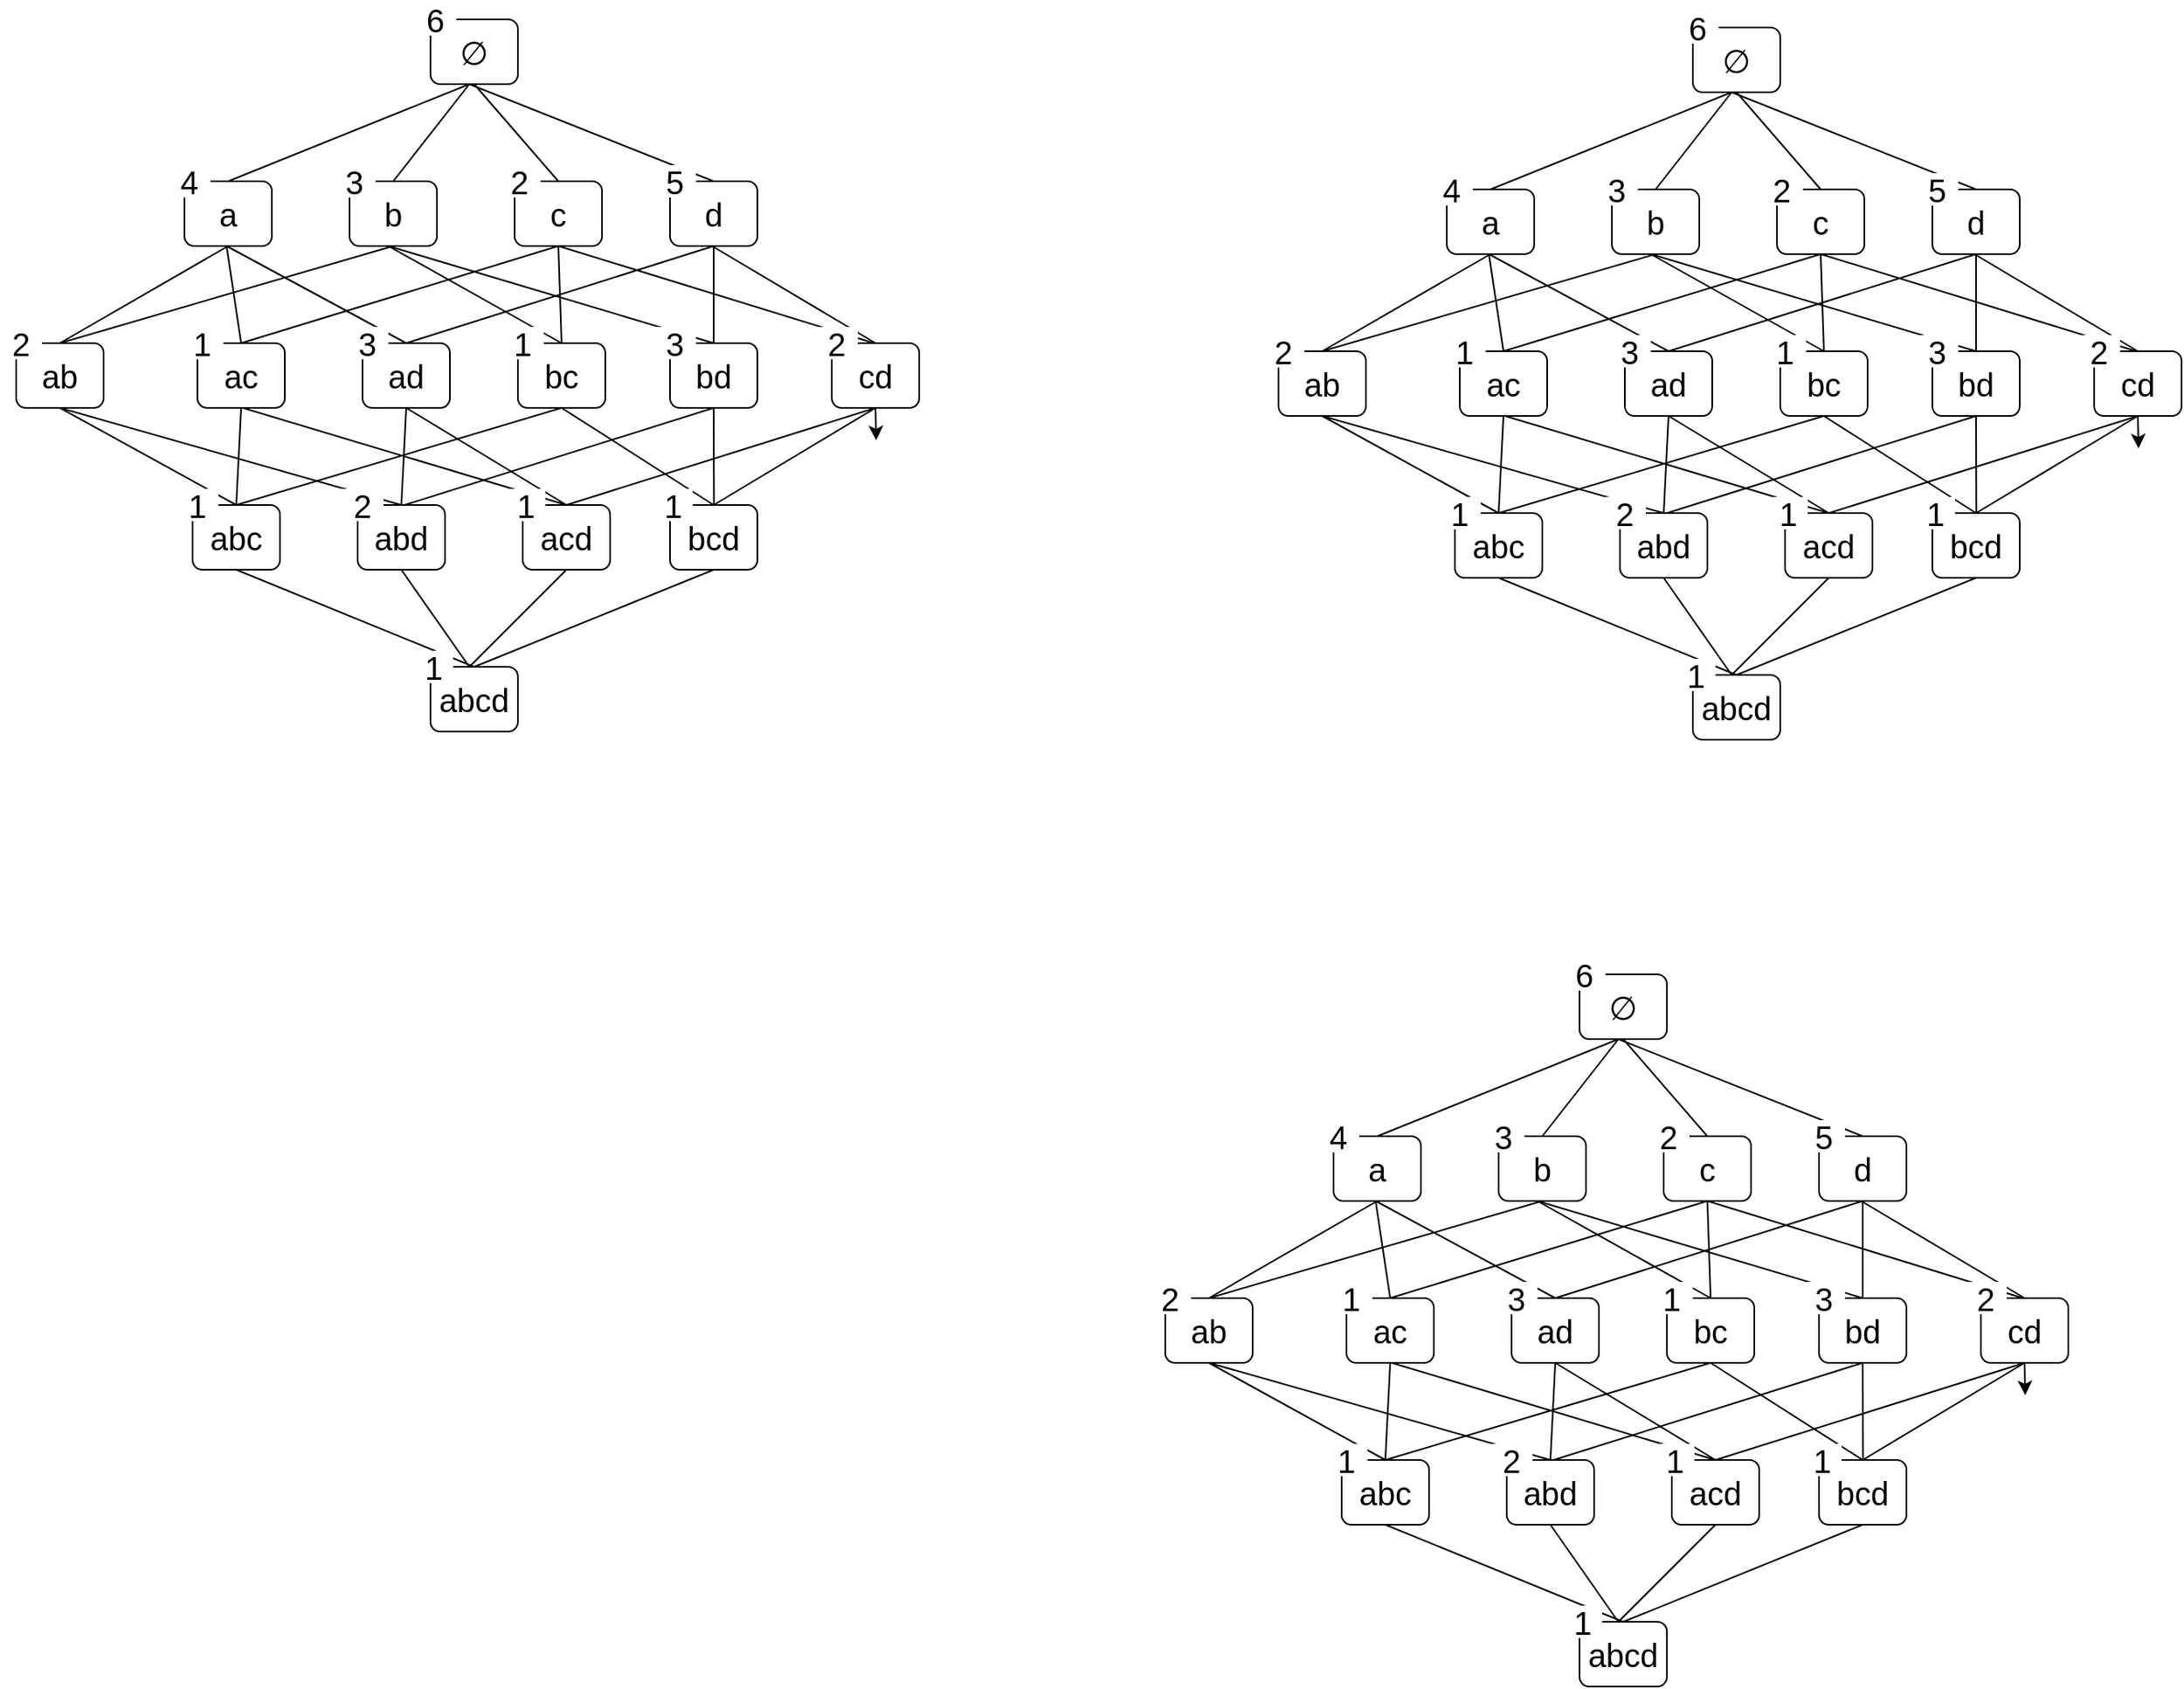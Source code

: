 <mxfile version="20.2.8" type="github">
  <diagram id="D8J47J05KhcmDfUMjtQ6" name="Page-1">
    <mxGraphModel dx="1273" dy="898" grid="1" gridSize="10" guides="1" tooltips="1" connect="1" arrows="1" fold="1" page="1" pageScale="1" pageWidth="1654" pageHeight="2336" math="0" shadow="0">
      <root>
        <mxCell id="0" />
        <mxCell id="1" parent="0" />
        <mxCell id="k7m_8FGUSV61DsyAJjcT-50" style="edgeStyle=none;rounded=0;orthogonalLoop=1;jettySize=auto;html=1;entryX=0.5;entryY=0;entryDx=0;entryDy=0;fontSize=20;endArrow=none;endFill=0;" parent="1" target="k7m_8FGUSV61DsyAJjcT-18" edge="1">
          <mxGeometry relative="1" as="geometry">
            <mxPoint x="360" y="160" as="sourcePoint" />
          </mxGeometry>
        </mxCell>
        <mxCell id="k7m_8FGUSV61DsyAJjcT-1" value="&lt;span style=&quot;font-size: 20px;&quot;&gt;∅&lt;/span&gt;" style="rounded=1;whiteSpace=wrap;html=1;" parent="1" vertex="1">
          <mxGeometry x="336" y="120" width="54" height="40" as="geometry" />
        </mxCell>
        <mxCell id="k7m_8FGUSV61DsyAJjcT-2" value="&lt;font style=&quot;font-size: 20px;&quot;&gt;6&lt;br&gt;&lt;/font&gt;" style="text;html=1;align=center;verticalAlign=middle;whiteSpace=wrap;rounded=0;fillColor=default;" parent="1" vertex="1">
          <mxGeometry x="326" y="110" width="26" height="20" as="geometry" />
        </mxCell>
        <mxCell id="k7m_8FGUSV61DsyAJjcT-18" value="&lt;span style=&quot;font-size: 20px;&quot;&gt;a&lt;/span&gt;" style="rounded=1;whiteSpace=wrap;html=1;" parent="1" vertex="1">
          <mxGeometry x="184" y="220" width="54" height="40" as="geometry" />
        </mxCell>
        <mxCell id="k7m_8FGUSV61DsyAJjcT-19" value="&lt;font style=&quot;font-size: 20px;&quot;&gt;4&lt;/font&gt;" style="text;html=1;align=center;verticalAlign=middle;whiteSpace=wrap;rounded=0;fillColor=default;" parent="1" vertex="1">
          <mxGeometry x="174" y="210" width="26" height="20" as="geometry" />
        </mxCell>
        <mxCell id="k7m_8FGUSV61DsyAJjcT-51" style="edgeStyle=none;rounded=0;orthogonalLoop=1;jettySize=auto;html=1;exitX=0.5;exitY=0;exitDx=0;exitDy=0;fontSize=20;endArrow=none;endFill=0;" parent="1" source="k7m_8FGUSV61DsyAJjcT-20" edge="1">
          <mxGeometry relative="1" as="geometry">
            <mxPoint x="360" y="160" as="targetPoint" />
          </mxGeometry>
        </mxCell>
        <mxCell id="k7m_8FGUSV61DsyAJjcT-20" value="&lt;span style=&quot;font-size: 20px;&quot;&gt;b&lt;/span&gt;" style="rounded=1;whiteSpace=wrap;html=1;" parent="1" vertex="1">
          <mxGeometry x="286" y="220" width="54" height="40" as="geometry" />
        </mxCell>
        <mxCell id="k7m_8FGUSV61DsyAJjcT-21" value="&lt;font style=&quot;font-size: 20px;&quot;&gt;3&lt;/font&gt;" style="text;html=1;align=center;verticalAlign=middle;whiteSpace=wrap;rounded=0;fillColor=default;" parent="1" vertex="1">
          <mxGeometry x="276" y="210" width="26" height="20" as="geometry" />
        </mxCell>
        <mxCell id="k7m_8FGUSV61DsyAJjcT-52" style="edgeStyle=none;rounded=0;orthogonalLoop=1;jettySize=auto;html=1;exitX=0.5;exitY=0;exitDx=0;exitDy=0;entryX=0.5;entryY=1;entryDx=0;entryDy=0;fontSize=20;endArrow=none;endFill=0;" parent="1" source="k7m_8FGUSV61DsyAJjcT-22" target="k7m_8FGUSV61DsyAJjcT-1" edge="1">
          <mxGeometry relative="1" as="geometry" />
        </mxCell>
        <mxCell id="k7m_8FGUSV61DsyAJjcT-62" style="edgeStyle=none;rounded=0;orthogonalLoop=1;jettySize=auto;html=1;exitX=0.5;exitY=1;exitDx=0;exitDy=0;fontSize=20;endArrow=none;endFill=0;" parent="1" source="k7m_8FGUSV61DsyAJjcT-22" edge="1">
          <mxGeometry relative="1" as="geometry">
            <mxPoint x="610" y="320" as="targetPoint" />
          </mxGeometry>
        </mxCell>
        <mxCell id="k7m_8FGUSV61DsyAJjcT-22" value="&lt;span style=&quot;font-size: 20px;&quot;&gt;c&lt;/span&gt;" style="rounded=1;whiteSpace=wrap;html=1;" parent="1" vertex="1">
          <mxGeometry x="388" y="220" width="54" height="40" as="geometry" />
        </mxCell>
        <mxCell id="k7m_8FGUSV61DsyAJjcT-23" value="&lt;font style=&quot;font-size: 20px;&quot;&gt;2&lt;/font&gt;" style="text;html=1;align=center;verticalAlign=middle;whiteSpace=wrap;rounded=0;fillColor=default;" parent="1" vertex="1">
          <mxGeometry x="378" y="210" width="26" height="20" as="geometry" />
        </mxCell>
        <mxCell id="k7m_8FGUSV61DsyAJjcT-53" style="edgeStyle=none;rounded=0;orthogonalLoop=1;jettySize=auto;html=1;exitX=0.5;exitY=0;exitDx=0;exitDy=0;fontSize=20;endArrow=none;endFill=0;" parent="1" source="k7m_8FGUSV61DsyAJjcT-24" edge="1">
          <mxGeometry relative="1" as="geometry">
            <mxPoint x="360" y="160" as="targetPoint" />
          </mxGeometry>
        </mxCell>
        <mxCell id="k7m_8FGUSV61DsyAJjcT-24" value="&lt;span style=&quot;font-size: 20px;&quot;&gt;d&lt;/span&gt;" style="rounded=1;whiteSpace=wrap;html=1;" parent="1" vertex="1">
          <mxGeometry x="484" y="220" width="54" height="40" as="geometry" />
        </mxCell>
        <mxCell id="k7m_8FGUSV61DsyAJjcT-25" value="&lt;font style=&quot;font-size: 20px;&quot;&gt;5&lt;/font&gt;" style="text;html=1;align=center;verticalAlign=middle;whiteSpace=wrap;rounded=0;fillColor=default;" parent="1" vertex="1">
          <mxGeometry x="474" y="210" width="26" height="20" as="geometry" />
        </mxCell>
        <mxCell id="k7m_8FGUSV61DsyAJjcT-54" style="edgeStyle=none;rounded=0;orthogonalLoop=1;jettySize=auto;html=1;exitX=0.5;exitY=0;exitDx=0;exitDy=0;entryX=0.5;entryY=1;entryDx=0;entryDy=0;fontSize=20;endArrow=none;endFill=0;" parent="1" source="k7m_8FGUSV61DsyAJjcT-26" target="k7m_8FGUSV61DsyAJjcT-18" edge="1">
          <mxGeometry relative="1" as="geometry" />
        </mxCell>
        <mxCell id="k7m_8FGUSV61DsyAJjcT-57" style="edgeStyle=none;rounded=0;orthogonalLoop=1;jettySize=auto;html=1;exitX=0.5;exitY=0;exitDx=0;exitDy=0;entryX=0.5;entryY=1;entryDx=0;entryDy=0;fontSize=20;endArrow=none;endFill=0;" parent="1" source="k7m_8FGUSV61DsyAJjcT-26" target="k7m_8FGUSV61DsyAJjcT-20" edge="1">
          <mxGeometry relative="1" as="geometry" />
        </mxCell>
        <mxCell id="k7m_8FGUSV61DsyAJjcT-66" style="edgeStyle=none;rounded=0;orthogonalLoop=1;jettySize=auto;html=1;exitX=0.5;exitY=1;exitDx=0;exitDy=0;entryX=0.5;entryY=0;entryDx=0;entryDy=0;fontSize=20;endArrow=none;endFill=0;" parent="1" source="k7m_8FGUSV61DsyAJjcT-26" target="k7m_8FGUSV61DsyAJjcT-38" edge="1">
          <mxGeometry relative="1" as="geometry" />
        </mxCell>
        <mxCell id="k7m_8FGUSV61DsyAJjcT-67" style="edgeStyle=none;rounded=0;orthogonalLoop=1;jettySize=auto;html=1;exitX=0.5;exitY=1;exitDx=0;exitDy=0;entryX=0.5;entryY=0;entryDx=0;entryDy=0;fontSize=20;endArrow=none;endFill=0;" parent="1" source="k7m_8FGUSV61DsyAJjcT-26" target="k7m_8FGUSV61DsyAJjcT-40" edge="1">
          <mxGeometry relative="1" as="geometry" />
        </mxCell>
        <mxCell id="k7m_8FGUSV61DsyAJjcT-26" value="&lt;span style=&quot;font-size: 20px;&quot;&gt;ab&lt;/span&gt;" style="rounded=1;whiteSpace=wrap;html=1;" parent="1" vertex="1">
          <mxGeometry x="80" y="320" width="54" height="40" as="geometry" />
        </mxCell>
        <mxCell id="k7m_8FGUSV61DsyAJjcT-27" value="&lt;font style=&quot;font-size: 20px;&quot;&gt;2&lt;/font&gt;" style="text;html=1;align=center;verticalAlign=middle;whiteSpace=wrap;rounded=0;fillColor=default;" parent="1" vertex="1">
          <mxGeometry x="70" y="310" width="26" height="20" as="geometry" />
        </mxCell>
        <mxCell id="k7m_8FGUSV61DsyAJjcT-55" style="edgeStyle=none;rounded=0;orthogonalLoop=1;jettySize=auto;html=1;exitX=0.5;exitY=0;exitDx=0;exitDy=0;fontSize=20;endArrow=none;endFill=0;" parent="1" source="k7m_8FGUSV61DsyAJjcT-28" edge="1">
          <mxGeometry relative="1" as="geometry">
            <mxPoint x="210" y="260" as="targetPoint" />
          </mxGeometry>
        </mxCell>
        <mxCell id="k7m_8FGUSV61DsyAJjcT-59" style="edgeStyle=none;rounded=0;orthogonalLoop=1;jettySize=auto;html=1;exitX=0.5;exitY=0;exitDx=0;exitDy=0;entryX=0.5;entryY=1;entryDx=0;entryDy=0;fontSize=20;endArrow=none;endFill=0;" parent="1" source="k7m_8FGUSV61DsyAJjcT-28" target="k7m_8FGUSV61DsyAJjcT-22" edge="1">
          <mxGeometry relative="1" as="geometry" />
        </mxCell>
        <mxCell id="k7m_8FGUSV61DsyAJjcT-70" style="edgeStyle=none;rounded=0;orthogonalLoop=1;jettySize=auto;html=1;exitX=0.5;exitY=1;exitDx=0;exitDy=0;entryX=0.5;entryY=0;entryDx=0;entryDy=0;fontSize=20;endArrow=none;endFill=0;" parent="1" source="k7m_8FGUSV61DsyAJjcT-28" target="k7m_8FGUSV61DsyAJjcT-38" edge="1">
          <mxGeometry relative="1" as="geometry" />
        </mxCell>
        <mxCell id="k7m_8FGUSV61DsyAJjcT-28" value="&lt;span style=&quot;font-size: 20px;&quot;&gt;ac&lt;/span&gt;" style="rounded=1;whiteSpace=wrap;html=1;" parent="1" vertex="1">
          <mxGeometry x="192" y="320" width="54" height="40" as="geometry" />
        </mxCell>
        <mxCell id="k7m_8FGUSV61DsyAJjcT-29" value="&lt;font style=&quot;font-size: 20px;&quot;&gt;1&lt;/font&gt;" style="text;html=1;align=center;verticalAlign=middle;whiteSpace=wrap;rounded=0;fillColor=default;" parent="1" vertex="1">
          <mxGeometry x="182" y="310" width="26" height="20" as="geometry" />
        </mxCell>
        <mxCell id="k7m_8FGUSV61DsyAJjcT-56" style="edgeStyle=none;rounded=0;orthogonalLoop=1;jettySize=auto;html=1;exitX=0.5;exitY=0;exitDx=0;exitDy=0;fontSize=20;endArrow=none;endFill=0;" parent="1" source="k7m_8FGUSV61DsyAJjcT-30" edge="1">
          <mxGeometry relative="1" as="geometry">
            <mxPoint x="210" y="260" as="targetPoint" />
          </mxGeometry>
        </mxCell>
        <mxCell id="k7m_8FGUSV61DsyAJjcT-60" style="edgeStyle=none;rounded=0;orthogonalLoop=1;jettySize=auto;html=1;exitX=0.5;exitY=0;exitDx=0;exitDy=0;entryX=0.5;entryY=1;entryDx=0;entryDy=0;fontSize=20;endArrow=none;endFill=0;" parent="1" source="k7m_8FGUSV61DsyAJjcT-30" target="k7m_8FGUSV61DsyAJjcT-24" edge="1">
          <mxGeometry relative="1" as="geometry" />
        </mxCell>
        <mxCell id="k7m_8FGUSV61DsyAJjcT-72" style="edgeStyle=none;rounded=0;orthogonalLoop=1;jettySize=auto;html=1;exitX=0.5;exitY=1;exitDx=0;exitDy=0;entryX=0.5;entryY=0;entryDx=0;entryDy=0;fontSize=20;endArrow=none;endFill=0;" parent="1" source="k7m_8FGUSV61DsyAJjcT-30" target="k7m_8FGUSV61DsyAJjcT-40" edge="1">
          <mxGeometry relative="1" as="geometry" />
        </mxCell>
        <mxCell id="k7m_8FGUSV61DsyAJjcT-73" style="edgeStyle=none;rounded=0;orthogonalLoop=1;jettySize=auto;html=1;exitX=0.5;exitY=1;exitDx=0;exitDy=0;entryX=0.5;entryY=0;entryDx=0;entryDy=0;fontSize=20;endArrow=none;endFill=0;" parent="1" source="k7m_8FGUSV61DsyAJjcT-30" target="k7m_8FGUSV61DsyAJjcT-48" edge="1">
          <mxGeometry relative="1" as="geometry" />
        </mxCell>
        <mxCell id="k7m_8FGUSV61DsyAJjcT-30" value="&lt;span style=&quot;font-size: 20px;&quot;&gt;ad&lt;/span&gt;" style="rounded=1;whiteSpace=wrap;html=1;" parent="1" vertex="1">
          <mxGeometry x="294" y="320" width="54" height="40" as="geometry" />
        </mxCell>
        <mxCell id="k7m_8FGUSV61DsyAJjcT-31" value="&lt;span style=&quot;font-size: 20px;&quot;&gt;3&lt;/span&gt;" style="text;html=1;align=center;verticalAlign=middle;whiteSpace=wrap;rounded=0;fillColor=default;" parent="1" vertex="1">
          <mxGeometry x="284" y="310" width="26" height="20" as="geometry" />
        </mxCell>
        <mxCell id="k7m_8FGUSV61DsyAJjcT-58" style="edgeStyle=none;rounded=0;orthogonalLoop=1;jettySize=auto;html=1;exitX=0.5;exitY=0;exitDx=0;exitDy=0;fontSize=20;endArrow=none;endFill=0;" parent="1" source="k7m_8FGUSV61DsyAJjcT-32" edge="1">
          <mxGeometry relative="1" as="geometry">
            <mxPoint x="310" y="260" as="targetPoint" />
          </mxGeometry>
        </mxCell>
        <mxCell id="k7m_8FGUSV61DsyAJjcT-65" style="edgeStyle=none;rounded=0;orthogonalLoop=1;jettySize=auto;html=1;exitX=0.5;exitY=0;exitDx=0;exitDy=0;entryX=0.5;entryY=1;entryDx=0;entryDy=0;fontSize=20;endArrow=none;endFill=0;" parent="1" source="k7m_8FGUSV61DsyAJjcT-32" target="k7m_8FGUSV61DsyAJjcT-22" edge="1">
          <mxGeometry relative="1" as="geometry" />
        </mxCell>
        <mxCell id="k7m_8FGUSV61DsyAJjcT-74" style="edgeStyle=none;rounded=0;orthogonalLoop=1;jettySize=auto;html=1;exitX=0.5;exitY=1;exitDx=0;exitDy=0;entryX=0.5;entryY=0;entryDx=0;entryDy=0;fontSize=20;endArrow=none;endFill=0;" parent="1" source="k7m_8FGUSV61DsyAJjcT-32" target="k7m_8FGUSV61DsyAJjcT-38" edge="1">
          <mxGeometry relative="1" as="geometry" />
        </mxCell>
        <mxCell id="k7m_8FGUSV61DsyAJjcT-75" style="edgeStyle=none;rounded=0;orthogonalLoop=1;jettySize=auto;html=1;exitX=0.5;exitY=1;exitDx=0;exitDy=0;entryX=0.5;entryY=0;entryDx=0;entryDy=0;fontSize=20;endArrow=none;endFill=0;" parent="1" source="k7m_8FGUSV61DsyAJjcT-32" target="k7m_8FGUSV61DsyAJjcT-44" edge="1">
          <mxGeometry relative="1" as="geometry" />
        </mxCell>
        <mxCell id="k7m_8FGUSV61DsyAJjcT-32" value="&lt;span style=&quot;font-size: 20px;&quot;&gt;bc&lt;/span&gt;" style="rounded=1;whiteSpace=wrap;html=1;" parent="1" vertex="1">
          <mxGeometry x="390" y="320" width="54" height="40" as="geometry" />
        </mxCell>
        <mxCell id="k7m_8FGUSV61DsyAJjcT-33" value="&lt;font style=&quot;font-size: 20px;&quot;&gt;1&lt;/font&gt;" style="text;html=1;align=center;verticalAlign=middle;whiteSpace=wrap;rounded=0;fillColor=default;" parent="1" vertex="1">
          <mxGeometry x="380" y="310" width="26" height="20" as="geometry" />
        </mxCell>
        <mxCell id="k7m_8FGUSV61DsyAJjcT-63" style="edgeStyle=none;rounded=0;orthogonalLoop=1;jettySize=auto;html=1;exitX=0.5;exitY=0;exitDx=0;exitDy=0;entryX=0.5;entryY=1;entryDx=0;entryDy=0;fontSize=20;endArrow=none;endFill=0;" parent="1" source="k7m_8FGUSV61DsyAJjcT-34" target="k7m_8FGUSV61DsyAJjcT-24" edge="1">
          <mxGeometry relative="1" as="geometry" />
        </mxCell>
        <mxCell id="k7m_8FGUSV61DsyAJjcT-64" style="edgeStyle=none;rounded=0;orthogonalLoop=1;jettySize=auto;html=1;exitX=0.5;exitY=0;exitDx=0;exitDy=0;fontSize=20;endArrow=none;endFill=0;" parent="1" source="k7m_8FGUSV61DsyAJjcT-34" edge="1">
          <mxGeometry relative="1" as="geometry">
            <mxPoint x="310" y="260" as="targetPoint" />
          </mxGeometry>
        </mxCell>
        <mxCell id="k7m_8FGUSV61DsyAJjcT-76" style="edgeStyle=none;rounded=0;orthogonalLoop=1;jettySize=auto;html=1;exitX=0.5;exitY=1;exitDx=0;exitDy=0;fontSize=20;endArrow=none;endFill=0;" parent="1" source="k7m_8FGUSV61DsyAJjcT-34" edge="1">
          <mxGeometry relative="1" as="geometry">
            <mxPoint x="511.167" y="420" as="targetPoint" />
          </mxGeometry>
        </mxCell>
        <mxCell id="k7m_8FGUSV61DsyAJjcT-77" style="edgeStyle=none;rounded=0;orthogonalLoop=1;jettySize=auto;html=1;exitX=0.5;exitY=1;exitDx=0;exitDy=0;fontSize=20;endArrow=none;endFill=0;" parent="1" source="k7m_8FGUSV61DsyAJjcT-34" edge="1">
          <mxGeometry relative="1" as="geometry">
            <mxPoint x="320" y="420" as="targetPoint" />
          </mxGeometry>
        </mxCell>
        <mxCell id="k7m_8FGUSV61DsyAJjcT-34" value="&lt;span style=&quot;font-size: 20px;&quot;&gt;bd&lt;/span&gt;" style="rounded=1;whiteSpace=wrap;html=1;" parent="1" vertex="1">
          <mxGeometry x="484" y="320" width="54" height="40" as="geometry" />
        </mxCell>
        <mxCell id="k7m_8FGUSV61DsyAJjcT-35" value="&lt;span style=&quot;font-size: 20px;&quot;&gt;3&lt;/span&gt;" style="text;html=1;align=center;verticalAlign=middle;whiteSpace=wrap;rounded=0;fillColor=default;" parent="1" vertex="1">
          <mxGeometry x="474" y="310" width="26" height="20" as="geometry" />
        </mxCell>
        <mxCell id="k7m_8FGUSV61DsyAJjcT-61" style="edgeStyle=none;rounded=0;orthogonalLoop=1;jettySize=auto;html=1;exitX=0.5;exitY=0;exitDx=0;exitDy=0;fontSize=20;endArrow=none;endFill=0;" parent="1" source="k7m_8FGUSV61DsyAJjcT-36" edge="1">
          <mxGeometry relative="1" as="geometry">
            <mxPoint x="510" y="260" as="targetPoint" />
          </mxGeometry>
        </mxCell>
        <mxCell id="k7m_8FGUSV61DsyAJjcT-78" style="edgeStyle=none;rounded=0;orthogonalLoop=1;jettySize=auto;html=1;exitX=0.5;exitY=1;exitDx=0;exitDy=0;entryX=0.5;entryY=0;entryDx=0;entryDy=0;fontSize=20;endArrow=none;endFill=0;" parent="1" source="k7m_8FGUSV61DsyAJjcT-36" target="k7m_8FGUSV61DsyAJjcT-48" edge="1">
          <mxGeometry relative="1" as="geometry" />
        </mxCell>
        <mxCell id="k7m_8FGUSV61DsyAJjcT-79" style="edgeStyle=none;rounded=0;orthogonalLoop=1;jettySize=auto;html=1;exitX=0.5;exitY=1;exitDx=0;exitDy=0;entryX=0.5;entryY=0;entryDx=0;entryDy=0;fontSize=20;endArrow=none;endFill=0;" parent="1" source="k7m_8FGUSV61DsyAJjcT-36" target="k7m_8FGUSV61DsyAJjcT-44" edge="1">
          <mxGeometry relative="1" as="geometry" />
        </mxCell>
        <mxCell id="D0LZm24pe-TPHCLGDVV2-1" style="edgeStyle=orthogonalEdgeStyle;rounded=0;orthogonalLoop=1;jettySize=auto;html=1;exitX=0.5;exitY=1;exitDx=0;exitDy=0;" parent="1" source="k7m_8FGUSV61DsyAJjcT-36" edge="1">
          <mxGeometry relative="1" as="geometry">
            <mxPoint x="611.412" y="380" as="targetPoint" />
          </mxGeometry>
        </mxCell>
        <mxCell id="k7m_8FGUSV61DsyAJjcT-36" value="&lt;span style=&quot;font-size: 20px;&quot;&gt;cd&lt;/span&gt;" style="rounded=1;whiteSpace=wrap;html=1;" parent="1" vertex="1">
          <mxGeometry x="584" y="320" width="54" height="40" as="geometry" />
        </mxCell>
        <mxCell id="k7m_8FGUSV61DsyAJjcT-37" value="&lt;font style=&quot;font-size: 20px;&quot;&gt;2&lt;/font&gt;" style="text;html=1;align=center;verticalAlign=middle;whiteSpace=wrap;rounded=0;fillColor=default;" parent="1" vertex="1">
          <mxGeometry x="574" y="310" width="26" height="20" as="geometry" />
        </mxCell>
        <mxCell id="k7m_8FGUSV61DsyAJjcT-82" style="edgeStyle=none;rounded=0;orthogonalLoop=1;jettySize=auto;html=1;exitX=0.5;exitY=1;exitDx=0;exitDy=0;entryX=0.5;entryY=0;entryDx=0;entryDy=0;fontSize=20;endArrow=none;endFill=0;" parent="1" source="k7m_8FGUSV61DsyAJjcT-38" target="k7m_8FGUSV61DsyAJjcT-80" edge="1">
          <mxGeometry relative="1" as="geometry" />
        </mxCell>
        <mxCell id="k7m_8FGUSV61DsyAJjcT-38" value="&lt;span style=&quot;font-size: 20px;&quot;&gt;abc&lt;/span&gt;" style="rounded=1;whiteSpace=wrap;html=1;" parent="1" vertex="1">
          <mxGeometry x="189" y="420" width="54" height="40" as="geometry" />
        </mxCell>
        <mxCell id="k7m_8FGUSV61DsyAJjcT-39" value="&lt;font style=&quot;font-size: 20px;&quot;&gt;1&lt;/font&gt;" style="text;html=1;align=center;verticalAlign=middle;whiteSpace=wrap;rounded=0;fillColor=default;" parent="1" vertex="1">
          <mxGeometry x="179" y="410" width="26" height="20" as="geometry" />
        </mxCell>
        <mxCell id="k7m_8FGUSV61DsyAJjcT-83" style="edgeStyle=none;rounded=0;orthogonalLoop=1;jettySize=auto;html=1;exitX=0.5;exitY=1;exitDx=0;exitDy=0;fontSize=20;endArrow=none;endFill=0;" parent="1" source="k7m_8FGUSV61DsyAJjcT-40" edge="1">
          <mxGeometry relative="1" as="geometry">
            <mxPoint x="360" y="520" as="targetPoint" />
          </mxGeometry>
        </mxCell>
        <mxCell id="k7m_8FGUSV61DsyAJjcT-40" value="&lt;span style=&quot;font-size: 20px;&quot;&gt;abd&lt;/span&gt;" style="rounded=1;whiteSpace=wrap;html=1;" parent="1" vertex="1">
          <mxGeometry x="291" y="420" width="54" height="40" as="geometry" />
        </mxCell>
        <mxCell id="k7m_8FGUSV61DsyAJjcT-41" value="&lt;font style=&quot;font-size: 20px;&quot;&gt;2&lt;/font&gt;" style="text;html=1;align=center;verticalAlign=middle;whiteSpace=wrap;rounded=0;fillColor=default;" parent="1" vertex="1">
          <mxGeometry x="281" y="410" width="26" height="20" as="geometry" />
        </mxCell>
        <mxCell id="k7m_8FGUSV61DsyAJjcT-85" style="edgeStyle=none;rounded=0;orthogonalLoop=1;jettySize=auto;html=1;exitX=0.5;exitY=1;exitDx=0;exitDy=0;entryX=0.5;entryY=0;entryDx=0;entryDy=0;fontSize=20;endArrow=none;endFill=0;" parent="1" source="k7m_8FGUSV61DsyAJjcT-44" target="k7m_8FGUSV61DsyAJjcT-80" edge="1">
          <mxGeometry relative="1" as="geometry" />
        </mxCell>
        <mxCell id="k7m_8FGUSV61DsyAJjcT-44" value="&lt;span style=&quot;font-size: 20px;&quot;&gt;bcd&lt;/span&gt;" style="rounded=1;whiteSpace=wrap;html=1;" parent="1" vertex="1">
          <mxGeometry x="484" y="420" width="54" height="40" as="geometry" />
        </mxCell>
        <mxCell id="k7m_8FGUSV61DsyAJjcT-45" value="&lt;font style=&quot;font-size: 20px;&quot;&gt;1&lt;/font&gt;" style="text;html=1;align=center;verticalAlign=middle;whiteSpace=wrap;rounded=0;fillColor=default;" parent="1" vertex="1">
          <mxGeometry x="474" y="410" width="24" height="20" as="geometry" />
        </mxCell>
        <mxCell id="k7m_8FGUSV61DsyAJjcT-71" style="edgeStyle=none;rounded=0;orthogonalLoop=1;jettySize=auto;html=1;exitX=0.5;exitY=0;exitDx=0;exitDy=0;fontSize=20;endArrow=none;endFill=0;" parent="1" source="k7m_8FGUSV61DsyAJjcT-48" edge="1">
          <mxGeometry relative="1" as="geometry">
            <mxPoint x="220" y="360" as="targetPoint" />
          </mxGeometry>
        </mxCell>
        <mxCell id="k7m_8FGUSV61DsyAJjcT-84" style="edgeStyle=none;rounded=0;orthogonalLoop=1;jettySize=auto;html=1;exitX=0.5;exitY=1;exitDx=0;exitDy=0;fontSize=20;endArrow=none;endFill=0;" parent="1" source="k7m_8FGUSV61DsyAJjcT-48" edge="1">
          <mxGeometry relative="1" as="geometry">
            <mxPoint x="360" y="520" as="targetPoint" />
          </mxGeometry>
        </mxCell>
        <mxCell id="k7m_8FGUSV61DsyAJjcT-48" value="&lt;span style=&quot;font-size: 20px;&quot;&gt;acd&lt;/span&gt;" style="rounded=1;whiteSpace=wrap;html=1;" parent="1" vertex="1">
          <mxGeometry x="393" y="420" width="54" height="40" as="geometry" />
        </mxCell>
        <mxCell id="k7m_8FGUSV61DsyAJjcT-49" value="&lt;font style=&quot;font-size: 20px;&quot;&gt;1&lt;/font&gt;" style="text;html=1;align=center;verticalAlign=middle;whiteSpace=wrap;rounded=0;fillColor=default;" parent="1" vertex="1">
          <mxGeometry x="383" y="410" width="24" height="20" as="geometry" />
        </mxCell>
        <mxCell id="k7m_8FGUSV61DsyAJjcT-80" value="&lt;span style=&quot;font-size: 20px;&quot;&gt;abcd&lt;/span&gt;" style="rounded=1;whiteSpace=wrap;html=1;" parent="1" vertex="1">
          <mxGeometry x="336" y="520" width="54" height="40" as="geometry" />
        </mxCell>
        <mxCell id="k7m_8FGUSV61DsyAJjcT-81" value="&lt;font style=&quot;font-size: 20px;&quot;&gt;1&lt;/font&gt;" style="text;html=1;align=center;verticalAlign=middle;whiteSpace=wrap;rounded=0;fillColor=default;" parent="1" vertex="1">
          <mxGeometry x="326" y="510" width="24" height="20" as="geometry" />
        </mxCell>
        <mxCell id="D0LZm24pe-TPHCLGDVV2-251" style="edgeStyle=none;rounded=0;orthogonalLoop=1;jettySize=auto;html=1;entryX=0.5;entryY=0;entryDx=0;entryDy=0;fontSize=20;endArrow=none;endFill=0;" parent="1" target="D0LZm24pe-TPHCLGDVV2-254" edge="1">
          <mxGeometry relative="1" as="geometry">
            <mxPoint x="1140" y="165" as="sourcePoint" />
          </mxGeometry>
        </mxCell>
        <mxCell id="D0LZm24pe-TPHCLGDVV2-252" value="&lt;span style=&quot;font-size: 20px;&quot;&gt;∅&lt;/span&gt;" style="rounded=1;whiteSpace=wrap;html=1;" parent="1" vertex="1">
          <mxGeometry x="1116" y="125" width="54" height="40" as="geometry" />
        </mxCell>
        <mxCell id="D0LZm24pe-TPHCLGDVV2-253" value="&lt;font style=&quot;font-size: 20px;&quot;&gt;6&lt;br&gt;&lt;/font&gt;" style="text;html=1;align=center;verticalAlign=middle;whiteSpace=wrap;rounded=0;fillColor=default;" parent="1" vertex="1">
          <mxGeometry x="1106" y="115" width="26" height="20" as="geometry" />
        </mxCell>
        <mxCell id="D0LZm24pe-TPHCLGDVV2-254" value="&lt;span style=&quot;font-size: 20px;&quot;&gt;a&lt;/span&gt;" style="rounded=1;whiteSpace=wrap;html=1;" parent="1" vertex="1">
          <mxGeometry x="964" y="225" width="54" height="40" as="geometry" />
        </mxCell>
        <mxCell id="D0LZm24pe-TPHCLGDVV2-255" value="&lt;font style=&quot;font-size: 20px;&quot;&gt;4&lt;/font&gt;" style="text;html=1;align=center;verticalAlign=middle;whiteSpace=wrap;rounded=0;fillColor=default;" parent="1" vertex="1">
          <mxGeometry x="954" y="215" width="26" height="20" as="geometry" />
        </mxCell>
        <mxCell id="D0LZm24pe-TPHCLGDVV2-256" style="edgeStyle=none;rounded=0;orthogonalLoop=1;jettySize=auto;html=1;exitX=0.5;exitY=0;exitDx=0;exitDy=0;fontSize=20;endArrow=none;endFill=0;" parent="1" source="D0LZm24pe-TPHCLGDVV2-257" edge="1">
          <mxGeometry relative="1" as="geometry">
            <mxPoint x="1140" y="165" as="targetPoint" />
          </mxGeometry>
        </mxCell>
        <mxCell id="D0LZm24pe-TPHCLGDVV2-257" value="&lt;span style=&quot;font-size: 20px;&quot;&gt;b&lt;/span&gt;" style="rounded=1;whiteSpace=wrap;html=1;" parent="1" vertex="1">
          <mxGeometry x="1066" y="225" width="54" height="40" as="geometry" />
        </mxCell>
        <mxCell id="D0LZm24pe-TPHCLGDVV2-258" value="&lt;font style=&quot;font-size: 20px;&quot;&gt;3&lt;/font&gt;" style="text;html=1;align=center;verticalAlign=middle;whiteSpace=wrap;rounded=0;fillColor=default;" parent="1" vertex="1">
          <mxGeometry x="1056" y="215" width="26" height="20" as="geometry" />
        </mxCell>
        <mxCell id="D0LZm24pe-TPHCLGDVV2-259" style="edgeStyle=none;rounded=0;orthogonalLoop=1;jettySize=auto;html=1;exitX=0.5;exitY=0;exitDx=0;exitDy=0;entryX=0.5;entryY=1;entryDx=0;entryDy=0;fontSize=20;endArrow=none;endFill=0;" parent="1" source="D0LZm24pe-TPHCLGDVV2-261" target="D0LZm24pe-TPHCLGDVV2-252" edge="1">
          <mxGeometry relative="1" as="geometry" />
        </mxCell>
        <mxCell id="D0LZm24pe-TPHCLGDVV2-260" style="edgeStyle=none;rounded=0;orthogonalLoop=1;jettySize=auto;html=1;exitX=0.5;exitY=1;exitDx=0;exitDy=0;fontSize=20;endArrow=none;endFill=0;" parent="1" source="D0LZm24pe-TPHCLGDVV2-261" edge="1">
          <mxGeometry relative="1" as="geometry">
            <mxPoint x="1390" y="325" as="targetPoint" />
          </mxGeometry>
        </mxCell>
        <mxCell id="D0LZm24pe-TPHCLGDVV2-261" value="&lt;span style=&quot;font-size: 20px;&quot;&gt;c&lt;/span&gt;" style="rounded=1;whiteSpace=wrap;html=1;" parent="1" vertex="1">
          <mxGeometry x="1168" y="225" width="54" height="40" as="geometry" />
        </mxCell>
        <mxCell id="D0LZm24pe-TPHCLGDVV2-262" value="&lt;font style=&quot;font-size: 20px;&quot;&gt;2&lt;/font&gt;" style="text;html=1;align=center;verticalAlign=middle;whiteSpace=wrap;rounded=0;fillColor=default;" parent="1" vertex="1">
          <mxGeometry x="1158" y="215" width="26" height="20" as="geometry" />
        </mxCell>
        <mxCell id="D0LZm24pe-TPHCLGDVV2-263" style="edgeStyle=none;rounded=0;orthogonalLoop=1;jettySize=auto;html=1;exitX=0.5;exitY=0;exitDx=0;exitDy=0;fontSize=20;endArrow=none;endFill=0;" parent="1" source="D0LZm24pe-TPHCLGDVV2-264" edge="1">
          <mxGeometry relative="1" as="geometry">
            <mxPoint x="1140" y="165" as="targetPoint" />
          </mxGeometry>
        </mxCell>
        <mxCell id="D0LZm24pe-TPHCLGDVV2-264" value="&lt;span style=&quot;font-size: 20px;&quot;&gt;d&lt;/span&gt;" style="rounded=1;whiteSpace=wrap;html=1;" parent="1" vertex="1">
          <mxGeometry x="1264" y="225" width="54" height="40" as="geometry" />
        </mxCell>
        <mxCell id="D0LZm24pe-TPHCLGDVV2-265" value="&lt;font style=&quot;font-size: 20px;&quot;&gt;5&lt;/font&gt;" style="text;html=1;align=center;verticalAlign=middle;whiteSpace=wrap;rounded=0;fillColor=default;" parent="1" vertex="1">
          <mxGeometry x="1254" y="215" width="26" height="20" as="geometry" />
        </mxCell>
        <mxCell id="D0LZm24pe-TPHCLGDVV2-266" style="edgeStyle=none;rounded=0;orthogonalLoop=1;jettySize=auto;html=1;exitX=0.5;exitY=0;exitDx=0;exitDy=0;entryX=0.5;entryY=1;entryDx=0;entryDy=0;fontSize=20;endArrow=none;endFill=0;" parent="1" source="D0LZm24pe-TPHCLGDVV2-270" target="D0LZm24pe-TPHCLGDVV2-254" edge="1">
          <mxGeometry relative="1" as="geometry" />
        </mxCell>
        <mxCell id="D0LZm24pe-TPHCLGDVV2-267" style="edgeStyle=none;rounded=0;orthogonalLoop=1;jettySize=auto;html=1;exitX=0.5;exitY=0;exitDx=0;exitDy=0;entryX=0.5;entryY=1;entryDx=0;entryDy=0;fontSize=20;endArrow=none;endFill=0;" parent="1" source="D0LZm24pe-TPHCLGDVV2-270" target="D0LZm24pe-TPHCLGDVV2-257" edge="1">
          <mxGeometry relative="1" as="geometry" />
        </mxCell>
        <mxCell id="D0LZm24pe-TPHCLGDVV2-268" style="edgeStyle=none;rounded=0;orthogonalLoop=1;jettySize=auto;html=1;exitX=0.5;exitY=1;exitDx=0;exitDy=0;entryX=0.5;entryY=0;entryDx=0;entryDy=0;fontSize=20;endArrow=none;endFill=0;" parent="1" source="D0LZm24pe-TPHCLGDVV2-270" target="D0LZm24pe-TPHCLGDVV2-302" edge="1">
          <mxGeometry relative="1" as="geometry" />
        </mxCell>
        <mxCell id="D0LZm24pe-TPHCLGDVV2-269" style="edgeStyle=none;rounded=0;orthogonalLoop=1;jettySize=auto;html=1;exitX=0.5;exitY=1;exitDx=0;exitDy=0;entryX=0.5;entryY=0;entryDx=0;entryDy=0;fontSize=20;endArrow=none;endFill=0;" parent="1" source="D0LZm24pe-TPHCLGDVV2-270" target="D0LZm24pe-TPHCLGDVV2-305" edge="1">
          <mxGeometry relative="1" as="geometry" />
        </mxCell>
        <mxCell id="D0LZm24pe-TPHCLGDVV2-270" value="&lt;span style=&quot;font-size: 20px;&quot;&gt;ab&lt;/span&gt;" style="rounded=1;whiteSpace=wrap;html=1;" parent="1" vertex="1">
          <mxGeometry x="860" y="325" width="54" height="40" as="geometry" />
        </mxCell>
        <mxCell id="D0LZm24pe-TPHCLGDVV2-271" value="&lt;font style=&quot;font-size: 20px;&quot;&gt;2&lt;/font&gt;" style="text;html=1;align=center;verticalAlign=middle;whiteSpace=wrap;rounded=0;fillColor=default;" parent="1" vertex="1">
          <mxGeometry x="850" y="315" width="26" height="20" as="geometry" />
        </mxCell>
        <mxCell id="D0LZm24pe-TPHCLGDVV2-272" style="edgeStyle=none;rounded=0;orthogonalLoop=1;jettySize=auto;html=1;exitX=0.5;exitY=0;exitDx=0;exitDy=0;fontSize=20;endArrow=none;endFill=0;" parent="1" source="D0LZm24pe-TPHCLGDVV2-275" edge="1">
          <mxGeometry relative="1" as="geometry">
            <mxPoint x="990" y="265" as="targetPoint" />
          </mxGeometry>
        </mxCell>
        <mxCell id="D0LZm24pe-TPHCLGDVV2-273" style="edgeStyle=none;rounded=0;orthogonalLoop=1;jettySize=auto;html=1;exitX=0.5;exitY=0;exitDx=0;exitDy=0;entryX=0.5;entryY=1;entryDx=0;entryDy=0;fontSize=20;endArrow=none;endFill=0;" parent="1" source="D0LZm24pe-TPHCLGDVV2-275" target="D0LZm24pe-TPHCLGDVV2-261" edge="1">
          <mxGeometry relative="1" as="geometry" />
        </mxCell>
        <mxCell id="D0LZm24pe-TPHCLGDVV2-274" style="edgeStyle=none;rounded=0;orthogonalLoop=1;jettySize=auto;html=1;exitX=0.5;exitY=1;exitDx=0;exitDy=0;entryX=0.5;entryY=0;entryDx=0;entryDy=0;fontSize=20;endArrow=none;endFill=0;" parent="1" source="D0LZm24pe-TPHCLGDVV2-275" target="D0LZm24pe-TPHCLGDVV2-302" edge="1">
          <mxGeometry relative="1" as="geometry" />
        </mxCell>
        <mxCell id="D0LZm24pe-TPHCLGDVV2-275" value="&lt;span style=&quot;font-size: 20px;&quot;&gt;ac&lt;/span&gt;" style="rounded=1;whiteSpace=wrap;html=1;" parent="1" vertex="1">
          <mxGeometry x="972" y="325" width="54" height="40" as="geometry" />
        </mxCell>
        <mxCell id="D0LZm24pe-TPHCLGDVV2-276" value="&lt;font style=&quot;font-size: 20px;&quot;&gt;1&lt;/font&gt;" style="text;html=1;align=center;verticalAlign=middle;whiteSpace=wrap;rounded=0;fillColor=default;" parent="1" vertex="1">
          <mxGeometry x="962" y="315" width="26" height="20" as="geometry" />
        </mxCell>
        <mxCell id="D0LZm24pe-TPHCLGDVV2-277" style="edgeStyle=none;rounded=0;orthogonalLoop=1;jettySize=auto;html=1;exitX=0.5;exitY=0;exitDx=0;exitDy=0;fontSize=20;endArrow=none;endFill=0;" parent="1" source="D0LZm24pe-TPHCLGDVV2-281" edge="1">
          <mxGeometry relative="1" as="geometry">
            <mxPoint x="990" y="265" as="targetPoint" />
          </mxGeometry>
        </mxCell>
        <mxCell id="D0LZm24pe-TPHCLGDVV2-278" style="edgeStyle=none;rounded=0;orthogonalLoop=1;jettySize=auto;html=1;exitX=0.5;exitY=0;exitDx=0;exitDy=0;entryX=0.5;entryY=1;entryDx=0;entryDy=0;fontSize=20;endArrow=none;endFill=0;" parent="1" source="D0LZm24pe-TPHCLGDVV2-281" target="D0LZm24pe-TPHCLGDVV2-264" edge="1">
          <mxGeometry relative="1" as="geometry" />
        </mxCell>
        <mxCell id="D0LZm24pe-TPHCLGDVV2-279" style="edgeStyle=none;rounded=0;orthogonalLoop=1;jettySize=auto;html=1;exitX=0.5;exitY=1;exitDx=0;exitDy=0;entryX=0.5;entryY=0;entryDx=0;entryDy=0;fontSize=20;endArrow=none;endFill=0;" parent="1" source="D0LZm24pe-TPHCLGDVV2-281" target="D0LZm24pe-TPHCLGDVV2-305" edge="1">
          <mxGeometry relative="1" as="geometry" />
        </mxCell>
        <mxCell id="D0LZm24pe-TPHCLGDVV2-280" style="edgeStyle=none;rounded=0;orthogonalLoop=1;jettySize=auto;html=1;exitX=0.5;exitY=1;exitDx=0;exitDy=0;entryX=0.5;entryY=0;entryDx=0;entryDy=0;fontSize=20;endArrow=none;endFill=0;" parent="1" source="D0LZm24pe-TPHCLGDVV2-281" target="D0LZm24pe-TPHCLGDVV2-312" edge="1">
          <mxGeometry relative="1" as="geometry" />
        </mxCell>
        <mxCell id="D0LZm24pe-TPHCLGDVV2-281" value="&lt;span style=&quot;font-size: 20px;&quot;&gt;ad&lt;/span&gt;" style="rounded=1;whiteSpace=wrap;html=1;" parent="1" vertex="1">
          <mxGeometry x="1074" y="325" width="54" height="40" as="geometry" />
        </mxCell>
        <mxCell id="D0LZm24pe-TPHCLGDVV2-282" value="&lt;span style=&quot;font-size: 20px;&quot;&gt;3&lt;/span&gt;" style="text;html=1;align=center;verticalAlign=middle;whiteSpace=wrap;rounded=0;fillColor=default;" parent="1" vertex="1">
          <mxGeometry x="1064" y="315" width="26" height="20" as="geometry" />
        </mxCell>
        <mxCell id="D0LZm24pe-TPHCLGDVV2-283" style="edgeStyle=none;rounded=0;orthogonalLoop=1;jettySize=auto;html=1;exitX=0.5;exitY=0;exitDx=0;exitDy=0;fontSize=20;endArrow=none;endFill=0;" parent="1" source="D0LZm24pe-TPHCLGDVV2-287" edge="1">
          <mxGeometry relative="1" as="geometry">
            <mxPoint x="1090" y="265" as="targetPoint" />
          </mxGeometry>
        </mxCell>
        <mxCell id="D0LZm24pe-TPHCLGDVV2-284" style="edgeStyle=none;rounded=0;orthogonalLoop=1;jettySize=auto;html=1;exitX=0.5;exitY=0;exitDx=0;exitDy=0;entryX=0.5;entryY=1;entryDx=0;entryDy=0;fontSize=20;endArrow=none;endFill=0;" parent="1" source="D0LZm24pe-TPHCLGDVV2-287" target="D0LZm24pe-TPHCLGDVV2-261" edge="1">
          <mxGeometry relative="1" as="geometry" />
        </mxCell>
        <mxCell id="D0LZm24pe-TPHCLGDVV2-285" style="edgeStyle=none;rounded=0;orthogonalLoop=1;jettySize=auto;html=1;exitX=0.5;exitY=1;exitDx=0;exitDy=0;entryX=0.5;entryY=0;entryDx=0;entryDy=0;fontSize=20;endArrow=none;endFill=0;" parent="1" source="D0LZm24pe-TPHCLGDVV2-287" target="D0LZm24pe-TPHCLGDVV2-302" edge="1">
          <mxGeometry relative="1" as="geometry" />
        </mxCell>
        <mxCell id="D0LZm24pe-TPHCLGDVV2-286" style="edgeStyle=none;rounded=0;orthogonalLoop=1;jettySize=auto;html=1;exitX=0.5;exitY=1;exitDx=0;exitDy=0;entryX=0.5;entryY=0;entryDx=0;entryDy=0;fontSize=20;endArrow=none;endFill=0;" parent="1" source="D0LZm24pe-TPHCLGDVV2-287" target="D0LZm24pe-TPHCLGDVV2-308" edge="1">
          <mxGeometry relative="1" as="geometry" />
        </mxCell>
        <mxCell id="D0LZm24pe-TPHCLGDVV2-287" value="&lt;span style=&quot;font-size: 20px;&quot;&gt;bc&lt;/span&gt;" style="rounded=1;whiteSpace=wrap;html=1;" parent="1" vertex="1">
          <mxGeometry x="1170" y="325" width="54" height="40" as="geometry" />
        </mxCell>
        <mxCell id="D0LZm24pe-TPHCLGDVV2-288" value="&lt;font style=&quot;font-size: 20px;&quot;&gt;1&lt;/font&gt;" style="text;html=1;align=center;verticalAlign=middle;whiteSpace=wrap;rounded=0;fillColor=default;" parent="1" vertex="1">
          <mxGeometry x="1160" y="315" width="26" height="20" as="geometry" />
        </mxCell>
        <mxCell id="D0LZm24pe-TPHCLGDVV2-289" style="edgeStyle=none;rounded=0;orthogonalLoop=1;jettySize=auto;html=1;exitX=0.5;exitY=0;exitDx=0;exitDy=0;entryX=0.5;entryY=1;entryDx=0;entryDy=0;fontSize=20;endArrow=none;endFill=0;" parent="1" source="D0LZm24pe-TPHCLGDVV2-293" target="D0LZm24pe-TPHCLGDVV2-264" edge="1">
          <mxGeometry relative="1" as="geometry" />
        </mxCell>
        <mxCell id="D0LZm24pe-TPHCLGDVV2-290" style="edgeStyle=none;rounded=0;orthogonalLoop=1;jettySize=auto;html=1;exitX=0.5;exitY=0;exitDx=0;exitDy=0;fontSize=20;endArrow=none;endFill=0;" parent="1" source="D0LZm24pe-TPHCLGDVV2-293" edge="1">
          <mxGeometry relative="1" as="geometry">
            <mxPoint x="1090" y="265" as="targetPoint" />
          </mxGeometry>
        </mxCell>
        <mxCell id="D0LZm24pe-TPHCLGDVV2-291" style="edgeStyle=none;rounded=0;orthogonalLoop=1;jettySize=auto;html=1;exitX=0.5;exitY=1;exitDx=0;exitDy=0;fontSize=20;endArrow=none;endFill=0;" parent="1" source="D0LZm24pe-TPHCLGDVV2-293" edge="1">
          <mxGeometry relative="1" as="geometry">
            <mxPoint x="1291.167" y="425" as="targetPoint" />
          </mxGeometry>
        </mxCell>
        <mxCell id="D0LZm24pe-TPHCLGDVV2-292" style="edgeStyle=none;rounded=0;orthogonalLoop=1;jettySize=auto;html=1;exitX=0.5;exitY=1;exitDx=0;exitDy=0;fontSize=20;endArrow=none;endFill=0;" parent="1" source="D0LZm24pe-TPHCLGDVV2-293" edge="1">
          <mxGeometry relative="1" as="geometry">
            <mxPoint x="1100" y="425" as="targetPoint" />
          </mxGeometry>
        </mxCell>
        <mxCell id="D0LZm24pe-TPHCLGDVV2-293" value="&lt;span style=&quot;font-size: 20px;&quot;&gt;bd&lt;/span&gt;" style="rounded=1;whiteSpace=wrap;html=1;" parent="1" vertex="1">
          <mxGeometry x="1264" y="325" width="54" height="40" as="geometry" />
        </mxCell>
        <mxCell id="D0LZm24pe-TPHCLGDVV2-294" value="&lt;span style=&quot;font-size: 20px;&quot;&gt;3&lt;/span&gt;" style="text;html=1;align=center;verticalAlign=middle;whiteSpace=wrap;rounded=0;fillColor=default;" parent="1" vertex="1">
          <mxGeometry x="1254" y="315" width="26" height="20" as="geometry" />
        </mxCell>
        <mxCell id="D0LZm24pe-TPHCLGDVV2-295" style="edgeStyle=none;rounded=0;orthogonalLoop=1;jettySize=auto;html=1;exitX=0.5;exitY=0;exitDx=0;exitDy=0;fontSize=20;endArrow=none;endFill=0;" parent="1" source="D0LZm24pe-TPHCLGDVV2-299" edge="1">
          <mxGeometry relative="1" as="geometry">
            <mxPoint x="1290" y="265" as="targetPoint" />
          </mxGeometry>
        </mxCell>
        <mxCell id="D0LZm24pe-TPHCLGDVV2-296" style="edgeStyle=none;rounded=0;orthogonalLoop=1;jettySize=auto;html=1;exitX=0.5;exitY=1;exitDx=0;exitDy=0;entryX=0.5;entryY=0;entryDx=0;entryDy=0;fontSize=20;endArrow=none;endFill=0;" parent="1" source="D0LZm24pe-TPHCLGDVV2-299" target="D0LZm24pe-TPHCLGDVV2-312" edge="1">
          <mxGeometry relative="1" as="geometry" />
        </mxCell>
        <mxCell id="D0LZm24pe-TPHCLGDVV2-297" style="edgeStyle=none;rounded=0;orthogonalLoop=1;jettySize=auto;html=1;exitX=0.5;exitY=1;exitDx=0;exitDy=0;entryX=0.5;entryY=0;entryDx=0;entryDy=0;fontSize=20;endArrow=none;endFill=0;" parent="1" source="D0LZm24pe-TPHCLGDVV2-299" target="D0LZm24pe-TPHCLGDVV2-308" edge="1">
          <mxGeometry relative="1" as="geometry" />
        </mxCell>
        <mxCell id="D0LZm24pe-TPHCLGDVV2-298" style="edgeStyle=orthogonalEdgeStyle;rounded=0;orthogonalLoop=1;jettySize=auto;html=1;exitX=0.5;exitY=1;exitDx=0;exitDy=0;" parent="1" source="D0LZm24pe-TPHCLGDVV2-299" edge="1">
          <mxGeometry relative="1" as="geometry">
            <mxPoint x="1391.412" y="385" as="targetPoint" />
          </mxGeometry>
        </mxCell>
        <mxCell id="D0LZm24pe-TPHCLGDVV2-299" value="&lt;span style=&quot;font-size: 20px;&quot;&gt;cd&lt;/span&gt;" style="rounded=1;whiteSpace=wrap;html=1;" parent="1" vertex="1">
          <mxGeometry x="1364" y="325" width="54" height="40" as="geometry" />
        </mxCell>
        <mxCell id="D0LZm24pe-TPHCLGDVV2-300" value="&lt;font style=&quot;font-size: 20px;&quot;&gt;2&lt;/font&gt;" style="text;html=1;align=center;verticalAlign=middle;whiteSpace=wrap;rounded=0;fillColor=default;" parent="1" vertex="1">
          <mxGeometry x="1354" y="315" width="26" height="20" as="geometry" />
        </mxCell>
        <mxCell id="D0LZm24pe-TPHCLGDVV2-301" style="edgeStyle=none;rounded=0;orthogonalLoop=1;jettySize=auto;html=1;exitX=0.5;exitY=1;exitDx=0;exitDy=0;entryX=0.5;entryY=0;entryDx=0;entryDy=0;fontSize=20;endArrow=none;endFill=0;" parent="1" source="D0LZm24pe-TPHCLGDVV2-302" target="D0LZm24pe-TPHCLGDVV2-314" edge="1">
          <mxGeometry relative="1" as="geometry" />
        </mxCell>
        <mxCell id="D0LZm24pe-TPHCLGDVV2-302" value="&lt;span style=&quot;font-size: 20px;&quot;&gt;abc&lt;/span&gt;" style="rounded=1;whiteSpace=wrap;html=1;" parent="1" vertex="1">
          <mxGeometry x="969" y="425" width="54" height="40" as="geometry" />
        </mxCell>
        <mxCell id="D0LZm24pe-TPHCLGDVV2-303" value="&lt;font style=&quot;font-size: 20px;&quot;&gt;1&lt;/font&gt;" style="text;html=1;align=center;verticalAlign=middle;whiteSpace=wrap;rounded=0;fillColor=default;" parent="1" vertex="1">
          <mxGeometry x="959" y="415" width="26" height="20" as="geometry" />
        </mxCell>
        <mxCell id="D0LZm24pe-TPHCLGDVV2-304" style="edgeStyle=none;rounded=0;orthogonalLoop=1;jettySize=auto;html=1;exitX=0.5;exitY=1;exitDx=0;exitDy=0;fontSize=20;endArrow=none;endFill=0;" parent="1" source="D0LZm24pe-TPHCLGDVV2-305" edge="1">
          <mxGeometry relative="1" as="geometry">
            <mxPoint x="1140" y="525" as="targetPoint" />
          </mxGeometry>
        </mxCell>
        <mxCell id="D0LZm24pe-TPHCLGDVV2-305" value="&lt;span style=&quot;font-size: 20px;&quot;&gt;abd&lt;/span&gt;" style="rounded=1;whiteSpace=wrap;html=1;" parent="1" vertex="1">
          <mxGeometry x="1071" y="425" width="54" height="40" as="geometry" />
        </mxCell>
        <mxCell id="D0LZm24pe-TPHCLGDVV2-306" value="&lt;font style=&quot;font-size: 20px;&quot;&gt;2&lt;/font&gt;" style="text;html=1;align=center;verticalAlign=middle;whiteSpace=wrap;rounded=0;fillColor=default;" parent="1" vertex="1">
          <mxGeometry x="1061" y="415" width="26" height="20" as="geometry" />
        </mxCell>
        <mxCell id="D0LZm24pe-TPHCLGDVV2-307" style="edgeStyle=none;rounded=0;orthogonalLoop=1;jettySize=auto;html=1;exitX=0.5;exitY=1;exitDx=0;exitDy=0;entryX=0.5;entryY=0;entryDx=0;entryDy=0;fontSize=20;endArrow=none;endFill=0;" parent="1" source="D0LZm24pe-TPHCLGDVV2-308" target="D0LZm24pe-TPHCLGDVV2-314" edge="1">
          <mxGeometry relative="1" as="geometry" />
        </mxCell>
        <mxCell id="D0LZm24pe-TPHCLGDVV2-308" value="&lt;span style=&quot;font-size: 20px;&quot;&gt;bcd&lt;/span&gt;" style="rounded=1;whiteSpace=wrap;html=1;" parent="1" vertex="1">
          <mxGeometry x="1264" y="425" width="54" height="40" as="geometry" />
        </mxCell>
        <mxCell id="D0LZm24pe-TPHCLGDVV2-309" value="&lt;font style=&quot;font-size: 20px;&quot;&gt;1&lt;/font&gt;" style="text;html=1;align=center;verticalAlign=middle;whiteSpace=wrap;rounded=0;fillColor=default;" parent="1" vertex="1">
          <mxGeometry x="1254" y="415" width="24" height="20" as="geometry" />
        </mxCell>
        <mxCell id="D0LZm24pe-TPHCLGDVV2-310" style="edgeStyle=none;rounded=0;orthogonalLoop=1;jettySize=auto;html=1;exitX=0.5;exitY=0;exitDx=0;exitDy=0;fontSize=20;endArrow=none;endFill=0;" parent="1" source="D0LZm24pe-TPHCLGDVV2-312" edge="1">
          <mxGeometry relative="1" as="geometry">
            <mxPoint x="1000" y="365" as="targetPoint" />
          </mxGeometry>
        </mxCell>
        <mxCell id="D0LZm24pe-TPHCLGDVV2-311" style="edgeStyle=none;rounded=0;orthogonalLoop=1;jettySize=auto;html=1;exitX=0.5;exitY=1;exitDx=0;exitDy=0;fontSize=20;endArrow=none;endFill=0;" parent="1" source="D0LZm24pe-TPHCLGDVV2-312" edge="1">
          <mxGeometry relative="1" as="geometry">
            <mxPoint x="1140" y="525" as="targetPoint" />
          </mxGeometry>
        </mxCell>
        <mxCell id="D0LZm24pe-TPHCLGDVV2-312" value="&lt;span style=&quot;font-size: 20px;&quot;&gt;acd&lt;/span&gt;" style="rounded=1;whiteSpace=wrap;html=1;" parent="1" vertex="1">
          <mxGeometry x="1173" y="425" width="54" height="40" as="geometry" />
        </mxCell>
        <mxCell id="D0LZm24pe-TPHCLGDVV2-313" value="&lt;font style=&quot;font-size: 20px;&quot;&gt;1&lt;/font&gt;" style="text;html=1;align=center;verticalAlign=middle;whiteSpace=wrap;rounded=0;fillColor=default;" parent="1" vertex="1">
          <mxGeometry x="1163" y="415" width="24" height="20" as="geometry" />
        </mxCell>
        <mxCell id="D0LZm24pe-TPHCLGDVV2-314" value="&lt;span style=&quot;font-size: 20px;&quot;&gt;abcd&lt;/span&gt;" style="rounded=1;whiteSpace=wrap;html=1;" parent="1" vertex="1">
          <mxGeometry x="1116" y="525" width="54" height="40" as="geometry" />
        </mxCell>
        <mxCell id="D0LZm24pe-TPHCLGDVV2-315" value="&lt;font style=&quot;font-size: 20px;&quot;&gt;1&lt;/font&gt;" style="text;html=1;align=center;verticalAlign=middle;whiteSpace=wrap;rounded=0;fillColor=default;" parent="1" vertex="1">
          <mxGeometry x="1106" y="515" width="24" height="20" as="geometry" />
        </mxCell>
        <mxCell id="JKQtkPxcaPHHtM3cSdCG-1" style="edgeStyle=none;rounded=0;orthogonalLoop=1;jettySize=auto;html=1;entryX=0.5;entryY=0;entryDx=0;entryDy=0;fontSize=20;endArrow=none;endFill=0;" edge="1" parent="1" target="JKQtkPxcaPHHtM3cSdCG-4">
          <mxGeometry relative="1" as="geometry">
            <mxPoint x="1070" y="750" as="sourcePoint" />
          </mxGeometry>
        </mxCell>
        <mxCell id="JKQtkPxcaPHHtM3cSdCG-2" value="&lt;span style=&quot;font-size: 20px;&quot;&gt;∅&lt;/span&gt;" style="rounded=1;whiteSpace=wrap;html=1;" vertex="1" parent="1">
          <mxGeometry x="1046" y="710" width="54" height="40" as="geometry" />
        </mxCell>
        <mxCell id="JKQtkPxcaPHHtM3cSdCG-3" value="&lt;font style=&quot;font-size: 20px;&quot;&gt;6&lt;br&gt;&lt;/font&gt;" style="text;html=1;align=center;verticalAlign=middle;whiteSpace=wrap;rounded=0;fillColor=default;" vertex="1" parent="1">
          <mxGeometry x="1036" y="700" width="26" height="20" as="geometry" />
        </mxCell>
        <mxCell id="JKQtkPxcaPHHtM3cSdCG-4" value="&lt;span style=&quot;font-size: 20px;&quot;&gt;a&lt;/span&gt;" style="rounded=1;whiteSpace=wrap;html=1;" vertex="1" parent="1">
          <mxGeometry x="894" y="810" width="54" height="40" as="geometry" />
        </mxCell>
        <mxCell id="JKQtkPxcaPHHtM3cSdCG-5" value="&lt;font style=&quot;font-size: 20px;&quot;&gt;4&lt;/font&gt;" style="text;html=1;align=center;verticalAlign=middle;whiteSpace=wrap;rounded=0;fillColor=default;" vertex="1" parent="1">
          <mxGeometry x="884" y="800" width="26" height="20" as="geometry" />
        </mxCell>
        <mxCell id="JKQtkPxcaPHHtM3cSdCG-6" style="edgeStyle=none;rounded=0;orthogonalLoop=1;jettySize=auto;html=1;exitX=0.5;exitY=0;exitDx=0;exitDy=0;fontSize=20;endArrow=none;endFill=0;" edge="1" parent="1" source="JKQtkPxcaPHHtM3cSdCG-7">
          <mxGeometry relative="1" as="geometry">
            <mxPoint x="1070" y="750" as="targetPoint" />
          </mxGeometry>
        </mxCell>
        <mxCell id="JKQtkPxcaPHHtM3cSdCG-7" value="&lt;span style=&quot;font-size: 20px;&quot;&gt;b&lt;/span&gt;" style="rounded=1;whiteSpace=wrap;html=1;" vertex="1" parent="1">
          <mxGeometry x="996" y="810" width="54" height="40" as="geometry" />
        </mxCell>
        <mxCell id="JKQtkPxcaPHHtM3cSdCG-8" value="&lt;font style=&quot;font-size: 20px;&quot;&gt;3&lt;/font&gt;" style="text;html=1;align=center;verticalAlign=middle;whiteSpace=wrap;rounded=0;fillColor=default;" vertex="1" parent="1">
          <mxGeometry x="986" y="800" width="26" height="20" as="geometry" />
        </mxCell>
        <mxCell id="JKQtkPxcaPHHtM3cSdCG-9" style="edgeStyle=none;rounded=0;orthogonalLoop=1;jettySize=auto;html=1;exitX=0.5;exitY=0;exitDx=0;exitDy=0;entryX=0.5;entryY=1;entryDx=0;entryDy=0;fontSize=20;endArrow=none;endFill=0;" edge="1" parent="1" source="JKQtkPxcaPHHtM3cSdCG-11" target="JKQtkPxcaPHHtM3cSdCG-2">
          <mxGeometry relative="1" as="geometry" />
        </mxCell>
        <mxCell id="JKQtkPxcaPHHtM3cSdCG-10" style="edgeStyle=none;rounded=0;orthogonalLoop=1;jettySize=auto;html=1;exitX=0.5;exitY=1;exitDx=0;exitDy=0;fontSize=20;endArrow=none;endFill=0;" edge="1" parent="1" source="JKQtkPxcaPHHtM3cSdCG-11">
          <mxGeometry relative="1" as="geometry">
            <mxPoint x="1320" y="910" as="targetPoint" />
          </mxGeometry>
        </mxCell>
        <mxCell id="JKQtkPxcaPHHtM3cSdCG-11" value="&lt;span style=&quot;font-size: 20px;&quot;&gt;c&lt;/span&gt;" style="rounded=1;whiteSpace=wrap;html=1;" vertex="1" parent="1">
          <mxGeometry x="1098" y="810" width="54" height="40" as="geometry" />
        </mxCell>
        <mxCell id="JKQtkPxcaPHHtM3cSdCG-12" value="&lt;font style=&quot;font-size: 20px;&quot;&gt;2&lt;/font&gt;" style="text;html=1;align=center;verticalAlign=middle;whiteSpace=wrap;rounded=0;fillColor=default;" vertex="1" parent="1">
          <mxGeometry x="1088" y="800" width="26" height="20" as="geometry" />
        </mxCell>
        <mxCell id="JKQtkPxcaPHHtM3cSdCG-13" style="edgeStyle=none;rounded=0;orthogonalLoop=1;jettySize=auto;html=1;exitX=0.5;exitY=0;exitDx=0;exitDy=0;fontSize=20;endArrow=none;endFill=0;" edge="1" parent="1" source="JKQtkPxcaPHHtM3cSdCG-14">
          <mxGeometry relative="1" as="geometry">
            <mxPoint x="1070" y="750" as="targetPoint" />
          </mxGeometry>
        </mxCell>
        <mxCell id="JKQtkPxcaPHHtM3cSdCG-14" value="&lt;span style=&quot;font-size: 20px;&quot;&gt;d&lt;/span&gt;" style="rounded=1;whiteSpace=wrap;html=1;" vertex="1" parent="1">
          <mxGeometry x="1194" y="810" width="54" height="40" as="geometry" />
        </mxCell>
        <mxCell id="JKQtkPxcaPHHtM3cSdCG-15" value="&lt;font style=&quot;font-size: 20px;&quot;&gt;5&lt;/font&gt;" style="text;html=1;align=center;verticalAlign=middle;whiteSpace=wrap;rounded=0;fillColor=default;" vertex="1" parent="1">
          <mxGeometry x="1184" y="800" width="26" height="20" as="geometry" />
        </mxCell>
        <mxCell id="JKQtkPxcaPHHtM3cSdCG-16" style="edgeStyle=none;rounded=0;orthogonalLoop=1;jettySize=auto;html=1;exitX=0.5;exitY=0;exitDx=0;exitDy=0;entryX=0.5;entryY=1;entryDx=0;entryDy=0;fontSize=20;endArrow=none;endFill=0;" edge="1" parent="1" source="JKQtkPxcaPHHtM3cSdCG-20" target="JKQtkPxcaPHHtM3cSdCG-4">
          <mxGeometry relative="1" as="geometry" />
        </mxCell>
        <mxCell id="JKQtkPxcaPHHtM3cSdCG-17" style="edgeStyle=none;rounded=0;orthogonalLoop=1;jettySize=auto;html=1;exitX=0.5;exitY=0;exitDx=0;exitDy=0;entryX=0.5;entryY=1;entryDx=0;entryDy=0;fontSize=20;endArrow=none;endFill=0;" edge="1" parent="1" source="JKQtkPxcaPHHtM3cSdCG-20" target="JKQtkPxcaPHHtM3cSdCG-7">
          <mxGeometry relative="1" as="geometry" />
        </mxCell>
        <mxCell id="JKQtkPxcaPHHtM3cSdCG-18" style="edgeStyle=none;rounded=0;orthogonalLoop=1;jettySize=auto;html=1;exitX=0.5;exitY=1;exitDx=0;exitDy=0;entryX=0.5;entryY=0;entryDx=0;entryDy=0;fontSize=20;endArrow=none;endFill=0;" edge="1" parent="1" source="JKQtkPxcaPHHtM3cSdCG-20" target="JKQtkPxcaPHHtM3cSdCG-52">
          <mxGeometry relative="1" as="geometry" />
        </mxCell>
        <mxCell id="JKQtkPxcaPHHtM3cSdCG-19" style="edgeStyle=none;rounded=0;orthogonalLoop=1;jettySize=auto;html=1;exitX=0.5;exitY=1;exitDx=0;exitDy=0;entryX=0.5;entryY=0;entryDx=0;entryDy=0;fontSize=20;endArrow=none;endFill=0;" edge="1" parent="1" source="JKQtkPxcaPHHtM3cSdCG-20" target="JKQtkPxcaPHHtM3cSdCG-55">
          <mxGeometry relative="1" as="geometry" />
        </mxCell>
        <mxCell id="JKQtkPxcaPHHtM3cSdCG-20" value="&lt;span style=&quot;font-size: 20px;&quot;&gt;ab&lt;/span&gt;" style="rounded=1;whiteSpace=wrap;html=1;" vertex="1" parent="1">
          <mxGeometry x="790" y="910" width="54" height="40" as="geometry" />
        </mxCell>
        <mxCell id="JKQtkPxcaPHHtM3cSdCG-21" value="&lt;font style=&quot;font-size: 20px;&quot;&gt;2&lt;/font&gt;" style="text;html=1;align=center;verticalAlign=middle;whiteSpace=wrap;rounded=0;fillColor=default;" vertex="1" parent="1">
          <mxGeometry x="780" y="900" width="26" height="20" as="geometry" />
        </mxCell>
        <mxCell id="JKQtkPxcaPHHtM3cSdCG-22" style="edgeStyle=none;rounded=0;orthogonalLoop=1;jettySize=auto;html=1;exitX=0.5;exitY=0;exitDx=0;exitDy=0;fontSize=20;endArrow=none;endFill=0;" edge="1" parent="1" source="JKQtkPxcaPHHtM3cSdCG-25">
          <mxGeometry relative="1" as="geometry">
            <mxPoint x="920" y="850" as="targetPoint" />
          </mxGeometry>
        </mxCell>
        <mxCell id="JKQtkPxcaPHHtM3cSdCG-23" style="edgeStyle=none;rounded=0;orthogonalLoop=1;jettySize=auto;html=1;exitX=0.5;exitY=0;exitDx=0;exitDy=0;entryX=0.5;entryY=1;entryDx=0;entryDy=0;fontSize=20;endArrow=none;endFill=0;" edge="1" parent="1" source="JKQtkPxcaPHHtM3cSdCG-25" target="JKQtkPxcaPHHtM3cSdCG-11">
          <mxGeometry relative="1" as="geometry" />
        </mxCell>
        <mxCell id="JKQtkPxcaPHHtM3cSdCG-24" style="edgeStyle=none;rounded=0;orthogonalLoop=1;jettySize=auto;html=1;exitX=0.5;exitY=1;exitDx=0;exitDy=0;entryX=0.5;entryY=0;entryDx=0;entryDy=0;fontSize=20;endArrow=none;endFill=0;" edge="1" parent="1" source="JKQtkPxcaPHHtM3cSdCG-25" target="JKQtkPxcaPHHtM3cSdCG-52">
          <mxGeometry relative="1" as="geometry" />
        </mxCell>
        <mxCell id="JKQtkPxcaPHHtM3cSdCG-25" value="&lt;span style=&quot;font-size: 20px;&quot;&gt;ac&lt;/span&gt;" style="rounded=1;whiteSpace=wrap;html=1;" vertex="1" parent="1">
          <mxGeometry x="902" y="910" width="54" height="40" as="geometry" />
        </mxCell>
        <mxCell id="JKQtkPxcaPHHtM3cSdCG-26" value="&lt;font style=&quot;font-size: 20px;&quot;&gt;1&lt;/font&gt;" style="text;html=1;align=center;verticalAlign=middle;whiteSpace=wrap;rounded=0;fillColor=default;" vertex="1" parent="1">
          <mxGeometry x="892" y="900" width="26" height="20" as="geometry" />
        </mxCell>
        <mxCell id="JKQtkPxcaPHHtM3cSdCG-27" style="edgeStyle=none;rounded=0;orthogonalLoop=1;jettySize=auto;html=1;exitX=0.5;exitY=0;exitDx=0;exitDy=0;fontSize=20;endArrow=none;endFill=0;" edge="1" parent="1" source="JKQtkPxcaPHHtM3cSdCG-31">
          <mxGeometry relative="1" as="geometry">
            <mxPoint x="920" y="850" as="targetPoint" />
          </mxGeometry>
        </mxCell>
        <mxCell id="JKQtkPxcaPHHtM3cSdCG-28" style="edgeStyle=none;rounded=0;orthogonalLoop=1;jettySize=auto;html=1;exitX=0.5;exitY=0;exitDx=0;exitDy=0;entryX=0.5;entryY=1;entryDx=0;entryDy=0;fontSize=20;endArrow=none;endFill=0;" edge="1" parent="1" source="JKQtkPxcaPHHtM3cSdCG-31" target="JKQtkPxcaPHHtM3cSdCG-14">
          <mxGeometry relative="1" as="geometry" />
        </mxCell>
        <mxCell id="JKQtkPxcaPHHtM3cSdCG-29" style="edgeStyle=none;rounded=0;orthogonalLoop=1;jettySize=auto;html=1;exitX=0.5;exitY=1;exitDx=0;exitDy=0;entryX=0.5;entryY=0;entryDx=0;entryDy=0;fontSize=20;endArrow=none;endFill=0;" edge="1" parent="1" source="JKQtkPxcaPHHtM3cSdCG-31" target="JKQtkPxcaPHHtM3cSdCG-55">
          <mxGeometry relative="1" as="geometry" />
        </mxCell>
        <mxCell id="JKQtkPxcaPHHtM3cSdCG-30" style="edgeStyle=none;rounded=0;orthogonalLoop=1;jettySize=auto;html=1;exitX=0.5;exitY=1;exitDx=0;exitDy=0;entryX=0.5;entryY=0;entryDx=0;entryDy=0;fontSize=20;endArrow=none;endFill=0;" edge="1" parent="1" source="JKQtkPxcaPHHtM3cSdCG-31" target="JKQtkPxcaPHHtM3cSdCG-62">
          <mxGeometry relative="1" as="geometry" />
        </mxCell>
        <mxCell id="JKQtkPxcaPHHtM3cSdCG-31" value="&lt;span style=&quot;font-size: 20px;&quot;&gt;ad&lt;/span&gt;" style="rounded=1;whiteSpace=wrap;html=1;" vertex="1" parent="1">
          <mxGeometry x="1004" y="910" width="54" height="40" as="geometry" />
        </mxCell>
        <mxCell id="JKQtkPxcaPHHtM3cSdCG-32" value="&lt;span style=&quot;font-size: 20px;&quot;&gt;3&lt;/span&gt;" style="text;html=1;align=center;verticalAlign=middle;whiteSpace=wrap;rounded=0;fillColor=default;" vertex="1" parent="1">
          <mxGeometry x="994" y="900" width="26" height="20" as="geometry" />
        </mxCell>
        <mxCell id="JKQtkPxcaPHHtM3cSdCG-33" style="edgeStyle=none;rounded=0;orthogonalLoop=1;jettySize=auto;html=1;exitX=0.5;exitY=0;exitDx=0;exitDy=0;fontSize=20;endArrow=none;endFill=0;" edge="1" parent="1" source="JKQtkPxcaPHHtM3cSdCG-37">
          <mxGeometry relative="1" as="geometry">
            <mxPoint x="1020" y="850" as="targetPoint" />
          </mxGeometry>
        </mxCell>
        <mxCell id="JKQtkPxcaPHHtM3cSdCG-34" style="edgeStyle=none;rounded=0;orthogonalLoop=1;jettySize=auto;html=1;exitX=0.5;exitY=0;exitDx=0;exitDy=0;entryX=0.5;entryY=1;entryDx=0;entryDy=0;fontSize=20;endArrow=none;endFill=0;" edge="1" parent="1" source="JKQtkPxcaPHHtM3cSdCG-37" target="JKQtkPxcaPHHtM3cSdCG-11">
          <mxGeometry relative="1" as="geometry" />
        </mxCell>
        <mxCell id="JKQtkPxcaPHHtM3cSdCG-35" style="edgeStyle=none;rounded=0;orthogonalLoop=1;jettySize=auto;html=1;exitX=0.5;exitY=1;exitDx=0;exitDy=0;entryX=0.5;entryY=0;entryDx=0;entryDy=0;fontSize=20;endArrow=none;endFill=0;" edge="1" parent="1" source="JKQtkPxcaPHHtM3cSdCG-37" target="JKQtkPxcaPHHtM3cSdCG-52">
          <mxGeometry relative="1" as="geometry" />
        </mxCell>
        <mxCell id="JKQtkPxcaPHHtM3cSdCG-36" style="edgeStyle=none;rounded=0;orthogonalLoop=1;jettySize=auto;html=1;exitX=0.5;exitY=1;exitDx=0;exitDy=0;entryX=0.5;entryY=0;entryDx=0;entryDy=0;fontSize=20;endArrow=none;endFill=0;" edge="1" parent="1" source="JKQtkPxcaPHHtM3cSdCG-37" target="JKQtkPxcaPHHtM3cSdCG-58">
          <mxGeometry relative="1" as="geometry" />
        </mxCell>
        <mxCell id="JKQtkPxcaPHHtM3cSdCG-37" value="&lt;span style=&quot;font-size: 20px;&quot;&gt;bc&lt;/span&gt;" style="rounded=1;whiteSpace=wrap;html=1;" vertex="1" parent="1">
          <mxGeometry x="1100" y="910" width="54" height="40" as="geometry" />
        </mxCell>
        <mxCell id="JKQtkPxcaPHHtM3cSdCG-38" value="&lt;font style=&quot;font-size: 20px;&quot;&gt;1&lt;/font&gt;" style="text;html=1;align=center;verticalAlign=middle;whiteSpace=wrap;rounded=0;fillColor=default;" vertex="1" parent="1">
          <mxGeometry x="1090" y="900" width="26" height="20" as="geometry" />
        </mxCell>
        <mxCell id="JKQtkPxcaPHHtM3cSdCG-39" style="edgeStyle=none;rounded=0;orthogonalLoop=1;jettySize=auto;html=1;exitX=0.5;exitY=0;exitDx=0;exitDy=0;entryX=0.5;entryY=1;entryDx=0;entryDy=0;fontSize=20;endArrow=none;endFill=0;" edge="1" parent="1" source="JKQtkPxcaPHHtM3cSdCG-43" target="JKQtkPxcaPHHtM3cSdCG-14">
          <mxGeometry relative="1" as="geometry" />
        </mxCell>
        <mxCell id="JKQtkPxcaPHHtM3cSdCG-40" style="edgeStyle=none;rounded=0;orthogonalLoop=1;jettySize=auto;html=1;exitX=0.5;exitY=0;exitDx=0;exitDy=0;fontSize=20;endArrow=none;endFill=0;" edge="1" parent="1" source="JKQtkPxcaPHHtM3cSdCG-43">
          <mxGeometry relative="1" as="geometry">
            <mxPoint x="1020" y="850" as="targetPoint" />
          </mxGeometry>
        </mxCell>
        <mxCell id="JKQtkPxcaPHHtM3cSdCG-41" style="edgeStyle=none;rounded=0;orthogonalLoop=1;jettySize=auto;html=1;exitX=0.5;exitY=1;exitDx=0;exitDy=0;fontSize=20;endArrow=none;endFill=0;" edge="1" parent="1" source="JKQtkPxcaPHHtM3cSdCG-43">
          <mxGeometry relative="1" as="geometry">
            <mxPoint x="1221.167" y="1010" as="targetPoint" />
          </mxGeometry>
        </mxCell>
        <mxCell id="JKQtkPxcaPHHtM3cSdCG-42" style="edgeStyle=none;rounded=0;orthogonalLoop=1;jettySize=auto;html=1;exitX=0.5;exitY=1;exitDx=0;exitDy=0;fontSize=20;endArrow=none;endFill=0;" edge="1" parent="1" source="JKQtkPxcaPHHtM3cSdCG-43">
          <mxGeometry relative="1" as="geometry">
            <mxPoint x="1030" y="1010" as="targetPoint" />
          </mxGeometry>
        </mxCell>
        <mxCell id="JKQtkPxcaPHHtM3cSdCG-43" value="&lt;span style=&quot;font-size: 20px;&quot;&gt;bd&lt;/span&gt;" style="rounded=1;whiteSpace=wrap;html=1;" vertex="1" parent="1">
          <mxGeometry x="1194" y="910" width="54" height="40" as="geometry" />
        </mxCell>
        <mxCell id="JKQtkPxcaPHHtM3cSdCG-44" value="&lt;span style=&quot;font-size: 20px;&quot;&gt;3&lt;/span&gt;" style="text;html=1;align=center;verticalAlign=middle;whiteSpace=wrap;rounded=0;fillColor=default;" vertex="1" parent="1">
          <mxGeometry x="1184" y="900" width="26" height="20" as="geometry" />
        </mxCell>
        <mxCell id="JKQtkPxcaPHHtM3cSdCG-45" style="edgeStyle=none;rounded=0;orthogonalLoop=1;jettySize=auto;html=1;exitX=0.5;exitY=0;exitDx=0;exitDy=0;fontSize=20;endArrow=none;endFill=0;" edge="1" parent="1" source="JKQtkPxcaPHHtM3cSdCG-49">
          <mxGeometry relative="1" as="geometry">
            <mxPoint x="1220" y="850" as="targetPoint" />
          </mxGeometry>
        </mxCell>
        <mxCell id="JKQtkPxcaPHHtM3cSdCG-46" style="edgeStyle=none;rounded=0;orthogonalLoop=1;jettySize=auto;html=1;exitX=0.5;exitY=1;exitDx=0;exitDy=0;entryX=0.5;entryY=0;entryDx=0;entryDy=0;fontSize=20;endArrow=none;endFill=0;" edge="1" parent="1" source="JKQtkPxcaPHHtM3cSdCG-49" target="JKQtkPxcaPHHtM3cSdCG-62">
          <mxGeometry relative="1" as="geometry" />
        </mxCell>
        <mxCell id="JKQtkPxcaPHHtM3cSdCG-47" style="edgeStyle=none;rounded=0;orthogonalLoop=1;jettySize=auto;html=1;exitX=0.5;exitY=1;exitDx=0;exitDy=0;entryX=0.5;entryY=0;entryDx=0;entryDy=0;fontSize=20;endArrow=none;endFill=0;" edge="1" parent="1" source="JKQtkPxcaPHHtM3cSdCG-49" target="JKQtkPxcaPHHtM3cSdCG-58">
          <mxGeometry relative="1" as="geometry" />
        </mxCell>
        <mxCell id="JKQtkPxcaPHHtM3cSdCG-48" style="edgeStyle=orthogonalEdgeStyle;rounded=0;orthogonalLoop=1;jettySize=auto;html=1;exitX=0.5;exitY=1;exitDx=0;exitDy=0;" edge="1" parent="1" source="JKQtkPxcaPHHtM3cSdCG-49">
          <mxGeometry relative="1" as="geometry">
            <mxPoint x="1321.412" y="970" as="targetPoint" />
          </mxGeometry>
        </mxCell>
        <mxCell id="JKQtkPxcaPHHtM3cSdCG-49" value="&lt;span style=&quot;font-size: 20px;&quot;&gt;cd&lt;/span&gt;" style="rounded=1;whiteSpace=wrap;html=1;" vertex="1" parent="1">
          <mxGeometry x="1294" y="910" width="54" height="40" as="geometry" />
        </mxCell>
        <mxCell id="JKQtkPxcaPHHtM3cSdCG-50" value="&lt;font style=&quot;font-size: 20px;&quot;&gt;2&lt;/font&gt;" style="text;html=1;align=center;verticalAlign=middle;whiteSpace=wrap;rounded=0;fillColor=default;" vertex="1" parent="1">
          <mxGeometry x="1284" y="900" width="26" height="20" as="geometry" />
        </mxCell>
        <mxCell id="JKQtkPxcaPHHtM3cSdCG-51" style="edgeStyle=none;rounded=0;orthogonalLoop=1;jettySize=auto;html=1;exitX=0.5;exitY=1;exitDx=0;exitDy=0;entryX=0.5;entryY=0;entryDx=0;entryDy=0;fontSize=20;endArrow=none;endFill=0;" edge="1" parent="1" source="JKQtkPxcaPHHtM3cSdCG-52" target="JKQtkPxcaPHHtM3cSdCG-64">
          <mxGeometry relative="1" as="geometry" />
        </mxCell>
        <mxCell id="JKQtkPxcaPHHtM3cSdCG-52" value="&lt;span style=&quot;font-size: 20px;&quot;&gt;abc&lt;/span&gt;" style="rounded=1;whiteSpace=wrap;html=1;" vertex="1" parent="1">
          <mxGeometry x="899" y="1010" width="54" height="40" as="geometry" />
        </mxCell>
        <mxCell id="JKQtkPxcaPHHtM3cSdCG-53" value="&lt;font style=&quot;font-size: 20px;&quot;&gt;1&lt;/font&gt;" style="text;html=1;align=center;verticalAlign=middle;whiteSpace=wrap;rounded=0;fillColor=default;" vertex="1" parent="1">
          <mxGeometry x="889" y="1000" width="26" height="20" as="geometry" />
        </mxCell>
        <mxCell id="JKQtkPxcaPHHtM3cSdCG-54" style="edgeStyle=none;rounded=0;orthogonalLoop=1;jettySize=auto;html=1;exitX=0.5;exitY=1;exitDx=0;exitDy=0;fontSize=20;endArrow=none;endFill=0;" edge="1" parent="1" source="JKQtkPxcaPHHtM3cSdCG-55">
          <mxGeometry relative="1" as="geometry">
            <mxPoint x="1070" y="1110" as="targetPoint" />
          </mxGeometry>
        </mxCell>
        <mxCell id="JKQtkPxcaPHHtM3cSdCG-55" value="&lt;span style=&quot;font-size: 20px;&quot;&gt;abd&lt;/span&gt;" style="rounded=1;whiteSpace=wrap;html=1;" vertex="1" parent="1">
          <mxGeometry x="1001" y="1010" width="54" height="40" as="geometry" />
        </mxCell>
        <mxCell id="JKQtkPxcaPHHtM3cSdCG-56" value="&lt;font style=&quot;font-size: 20px;&quot;&gt;2&lt;/font&gt;" style="text;html=1;align=center;verticalAlign=middle;whiteSpace=wrap;rounded=0;fillColor=default;" vertex="1" parent="1">
          <mxGeometry x="991" y="1000" width="26" height="20" as="geometry" />
        </mxCell>
        <mxCell id="JKQtkPxcaPHHtM3cSdCG-57" style="edgeStyle=none;rounded=0;orthogonalLoop=1;jettySize=auto;html=1;exitX=0.5;exitY=1;exitDx=0;exitDy=0;entryX=0.5;entryY=0;entryDx=0;entryDy=0;fontSize=20;endArrow=none;endFill=0;" edge="1" parent="1" source="JKQtkPxcaPHHtM3cSdCG-58" target="JKQtkPxcaPHHtM3cSdCG-64">
          <mxGeometry relative="1" as="geometry" />
        </mxCell>
        <mxCell id="JKQtkPxcaPHHtM3cSdCG-58" value="&lt;span style=&quot;font-size: 20px;&quot;&gt;bcd&lt;/span&gt;" style="rounded=1;whiteSpace=wrap;html=1;" vertex="1" parent="1">
          <mxGeometry x="1194" y="1010" width="54" height="40" as="geometry" />
        </mxCell>
        <mxCell id="JKQtkPxcaPHHtM3cSdCG-59" value="&lt;font style=&quot;font-size: 20px;&quot;&gt;1&lt;/font&gt;" style="text;html=1;align=center;verticalAlign=middle;whiteSpace=wrap;rounded=0;fillColor=default;" vertex="1" parent="1">
          <mxGeometry x="1184" y="1000" width="24" height="20" as="geometry" />
        </mxCell>
        <mxCell id="JKQtkPxcaPHHtM3cSdCG-60" style="edgeStyle=none;rounded=0;orthogonalLoop=1;jettySize=auto;html=1;exitX=0.5;exitY=0;exitDx=0;exitDy=0;fontSize=20;endArrow=none;endFill=0;" edge="1" parent="1" source="JKQtkPxcaPHHtM3cSdCG-62">
          <mxGeometry relative="1" as="geometry">
            <mxPoint x="930" y="950" as="targetPoint" />
          </mxGeometry>
        </mxCell>
        <mxCell id="JKQtkPxcaPHHtM3cSdCG-61" style="edgeStyle=none;rounded=0;orthogonalLoop=1;jettySize=auto;html=1;exitX=0.5;exitY=1;exitDx=0;exitDy=0;fontSize=20;endArrow=none;endFill=0;" edge="1" parent="1" source="JKQtkPxcaPHHtM3cSdCG-62">
          <mxGeometry relative="1" as="geometry">
            <mxPoint x="1070" y="1110" as="targetPoint" />
          </mxGeometry>
        </mxCell>
        <mxCell id="JKQtkPxcaPHHtM3cSdCG-62" value="&lt;span style=&quot;font-size: 20px;&quot;&gt;acd&lt;/span&gt;" style="rounded=1;whiteSpace=wrap;html=1;" vertex="1" parent="1">
          <mxGeometry x="1103" y="1010" width="54" height="40" as="geometry" />
        </mxCell>
        <mxCell id="JKQtkPxcaPHHtM3cSdCG-63" value="&lt;font style=&quot;font-size: 20px;&quot;&gt;1&lt;/font&gt;" style="text;html=1;align=center;verticalAlign=middle;whiteSpace=wrap;rounded=0;fillColor=default;" vertex="1" parent="1">
          <mxGeometry x="1093" y="1000" width="24" height="20" as="geometry" />
        </mxCell>
        <mxCell id="JKQtkPxcaPHHtM3cSdCG-64" value="&lt;span style=&quot;font-size: 20px;&quot;&gt;abcd&lt;/span&gt;" style="rounded=1;whiteSpace=wrap;html=1;" vertex="1" parent="1">
          <mxGeometry x="1046" y="1110" width="54" height="40" as="geometry" />
        </mxCell>
        <mxCell id="JKQtkPxcaPHHtM3cSdCG-65" value="&lt;font style=&quot;font-size: 20px;&quot;&gt;1&lt;/font&gt;" style="text;html=1;align=center;verticalAlign=middle;whiteSpace=wrap;rounded=0;fillColor=default;" vertex="1" parent="1">
          <mxGeometry x="1036" y="1100" width="24" height="20" as="geometry" />
        </mxCell>
      </root>
    </mxGraphModel>
  </diagram>
</mxfile>
